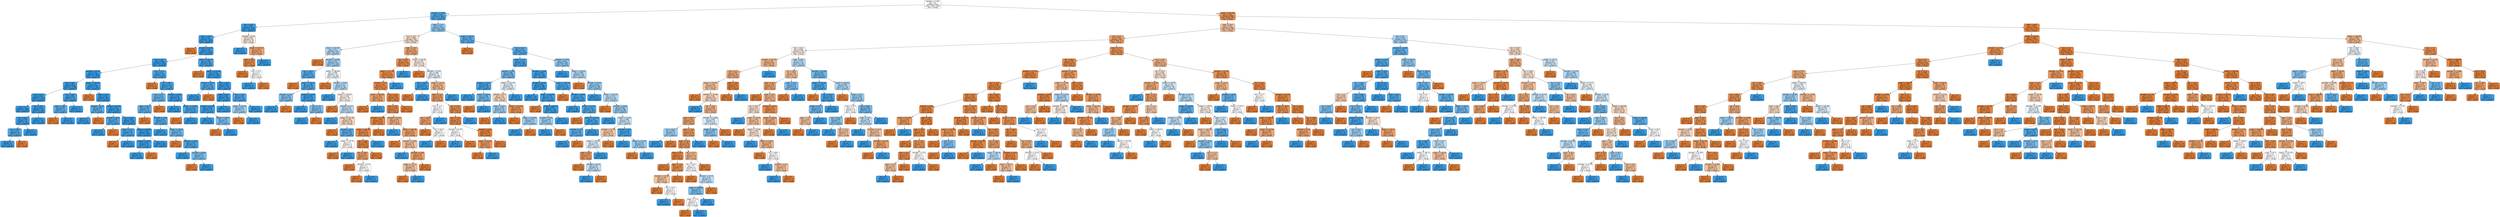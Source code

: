 digraph Tree {
node [shape=box, style="filled, rounded", color="black", fontname="helvetica"] ;
edge [fontname="helvetica"] ;
0 [label="diameter <= 9.935\ngini = 0.5\nsamples = 9000\nvalue = [4504, 4496]\nclass = orange", fillcolor="#ffffff"] ;
1 [label="diameter <= 9.055\ngini = 0.191\nsamples = 4420\nvalue = [474, 3946]\nclass = grapefruit", fillcolor="#51a9e8"] ;
0 -> 1 [labeldistance=2.5, labelangle=45, headlabel="True"] ;
2 [label="blue <= 29.5\ngini = 0.053\nsamples = 3144\nvalue = [86, 3058]\nclass = grapefruit", fillcolor="#3fa0e6"] ;
1 -> 2 ;
3 [label="green <= 51.5\ngini = 0.047\nsamples = 3124\nvalue = [75, 3049]\nclass = grapefruit", fillcolor="#3e9fe6"] ;
2 -> 3 ;
4 [label="gini = 0.0\nsamples = 5\nvalue = [5, 0]\nclass = orange", fillcolor="#e58139"] ;
3 -> 4 ;
5 [label="diameter <= 8.655\ngini = 0.044\nsamples = 3119\nvalue = [70, 3049]\nclass = grapefruit", fillcolor="#3e9fe6"] ;
3 -> 5 ;
6 [label="blue <= 20.5\ngini = 0.019\nsamples = 2504\nvalue = [24, 2480]\nclass = grapefruit", fillcolor="#3b9ee5"] ;
5 -> 6 ;
7 [label="diameter <= 8.175\ngini = 0.012\nsamples = 2394\nvalue = [15, 2379]\nclass = grapefruit", fillcolor="#3a9ee5"] ;
6 -> 7 ;
8 [label="blue <= 19.5\ngini = 0.002\nsamples = 1750\nvalue = [2, 1748]\nclass = grapefruit", fillcolor="#399de5"] ;
7 -> 8 ;
9 [label="blue <= 14.5\ngini = 0.001\nsamples = 1726\nvalue = [1, 1725]\nclass = grapefruit", fillcolor="#399de5"] ;
8 -> 9 ;
10 [label="gini = 0.0\nsamples = 1556\nvalue = [0, 1556]\nclass = grapefruit", fillcolor="#399de5"] ;
9 -> 10 ;
11 [label="blue <= 15.5\ngini = 0.012\nsamples = 170\nvalue = [1, 169]\nclass = grapefruit", fillcolor="#3a9ee5"] ;
9 -> 11 ;
12 [label="red <= 150.5\ngini = 0.048\nsamples = 41\nvalue = [1, 40]\nclass = grapefruit", fillcolor="#3e9fe6"] ;
11 -> 12 ;
13 [label="red <= 149.0\ngini = 0.18\nsamples = 10\nvalue = [1, 9]\nclass = grapefruit", fillcolor="#4fa8e8"] ;
12 -> 13 ;
14 [label="gini = 0.0\nsamples = 9\nvalue = [0, 9]\nclass = grapefruit", fillcolor="#399de5"] ;
13 -> 14 ;
15 [label="gini = 0.0\nsamples = 1\nvalue = [1, 0]\nclass = orange", fillcolor="#e58139"] ;
13 -> 15 ;
16 [label="gini = 0.0\nsamples = 31\nvalue = [0, 31]\nclass = grapefruit", fillcolor="#399de5"] ;
12 -> 16 ;
17 [label="gini = 0.0\nsamples = 129\nvalue = [0, 129]\nclass = grapefruit", fillcolor="#399de5"] ;
11 -> 17 ;
18 [label="red <= 149.5\ngini = 0.08\nsamples = 24\nvalue = [1, 23]\nclass = grapefruit", fillcolor="#42a1e6"] ;
8 -> 18 ;
19 [label="green <= 78.0\ngini = 0.245\nsamples = 7\nvalue = [1, 6]\nclass = grapefruit", fillcolor="#5aade9"] ;
18 -> 19 ;
20 [label="gini = 0.0\nsamples = 1\nvalue = [1, 0]\nclass = orange", fillcolor="#e58139"] ;
19 -> 20 ;
21 [label="gini = 0.0\nsamples = 6\nvalue = [0, 6]\nclass = grapefruit", fillcolor="#399de5"] ;
19 -> 21 ;
22 [label="gini = 0.0\nsamples = 17\nvalue = [0, 17]\nclass = grapefruit", fillcolor="#399de5"] ;
18 -> 22 ;
23 [label="weight <= 148.265\ngini = 0.04\nsamples = 644\nvalue = [13, 631]\nclass = grapefruit", fillcolor="#3d9fe6"] ;
7 -> 23 ;
24 [label="gini = 0.0\nsamples = 9\nvalue = [9, 0]\nclass = orange", fillcolor="#e58139"] ;
23 -> 24 ;
25 [label="green <= 58.5\ngini = 0.013\nsamples = 635\nvalue = [4, 631]\nclass = grapefruit", fillcolor="#3a9ee5"] ;
23 -> 25 ;
26 [label="diameter <= 8.55\ngini = 0.245\nsamples = 7\nvalue = [1, 6]\nclass = grapefruit", fillcolor="#5aade9"] ;
25 -> 26 ;
27 [label="gini = 0.0\nsamples = 6\nvalue = [0, 6]\nclass = grapefruit", fillcolor="#399de5"] ;
26 -> 27 ;
28 [label="gini = 0.0\nsamples = 1\nvalue = [1, 0]\nclass = orange", fillcolor="#e58139"] ;
26 -> 28 ;
29 [label="weight <= 148.355\ngini = 0.01\nsamples = 628\nvalue = [3, 625]\nclass = grapefruit", fillcolor="#3a9de5"] ;
25 -> 29 ;
30 [label="diameter <= 8.36\ngini = 0.198\nsamples = 9\nvalue = [1, 8]\nclass = grapefruit", fillcolor="#52a9e8"] ;
29 -> 30 ;
31 [label="gini = 0.0\nsamples = 8\nvalue = [0, 8]\nclass = grapefruit", fillcolor="#399de5"] ;
30 -> 31 ;
32 [label="gini = 0.0\nsamples = 1\nvalue = [1, 0]\nclass = orange", fillcolor="#e58139"] ;
30 -> 32 ;
33 [label="red <= 137.5\ngini = 0.006\nsamples = 619\nvalue = [2, 617]\nclass = grapefruit", fillcolor="#3a9de5"] ;
29 -> 33 ;
34 [label="green <= 71.5\ngini = 0.153\nsamples = 12\nvalue = [1, 11]\nclass = grapefruit", fillcolor="#4ba6e7"] ;
33 -> 34 ;
35 [label="gini = 0.0\nsamples = 1\nvalue = [1, 0]\nclass = orange", fillcolor="#e58139"] ;
34 -> 35 ;
36 [label="gini = 0.0\nsamples = 11\nvalue = [0, 11]\nclass = grapefruit", fillcolor="#399de5"] ;
34 -> 36 ;
37 [label="weight <= 148.965\ngini = 0.003\nsamples = 607\nvalue = [1, 606]\nclass = grapefruit", fillcolor="#399de5"] ;
33 -> 37 ;
38 [label="diameter <= 8.385\ngini = 0.038\nsamples = 52\nvalue = [1, 51]\nclass = grapefruit", fillcolor="#3d9fe6"] ;
37 -> 38 ;
39 [label="gini = 0.0\nsamples = 51\nvalue = [0, 51]\nclass = grapefruit", fillcolor="#399de5"] ;
38 -> 39 ;
40 [label="gini = 0.0\nsamples = 1\nvalue = [1, 0]\nclass = orange", fillcolor="#e58139"] ;
38 -> 40 ;
41 [label="gini = 0.0\nsamples = 555\nvalue = [0, 555]\nclass = grapefruit", fillcolor="#399de5"] ;
37 -> 41 ;
42 [label="red <= 137.5\ngini = 0.15\nsamples = 110\nvalue = [9, 101]\nclass = grapefruit", fillcolor="#4ba6e7"] ;
6 -> 42 ;
43 [label="gini = 0.0\nsamples = 2\nvalue = [2, 0]\nclass = orange", fillcolor="#e58139"] ;
42 -> 43 ;
44 [label="red <= 150.5\ngini = 0.121\nsamples = 108\nvalue = [7, 101]\nclass = grapefruit", fillcolor="#47a4e7"] ;
42 -> 44 ;
45 [label="blue <= 27.5\ngini = 0.311\nsamples = 26\nvalue = [5, 21]\nclass = grapefruit", fillcolor="#68b4eb"] ;
44 -> 45 ;
46 [label="green <= 56.5\ngini = 0.269\nsamples = 25\nvalue = [4, 21]\nclass = grapefruit", fillcolor="#5fb0ea"] ;
45 -> 46 ;
47 [label="gini = 0.0\nsamples = 1\nvalue = [1, 0]\nclass = orange", fillcolor="#e58139"] ;
46 -> 47 ;
48 [label="diameter <= 7.58\ngini = 0.219\nsamples = 24\nvalue = [3, 21]\nclass = grapefruit", fillcolor="#55abe9"] ;
46 -> 48 ;
49 [label="gini = 0.0\nsamples = 10\nvalue = [0, 10]\nclass = grapefruit", fillcolor="#399de5"] ;
48 -> 49 ;
50 [label="weight <= 139.42\ngini = 0.337\nsamples = 14\nvalue = [3, 11]\nclass = grapefruit", fillcolor="#6fb8ec"] ;
48 -> 50 ;
51 [label="gini = 0.0\nsamples = 2\nvalue = [2, 0]\nclass = orange", fillcolor="#e58139"] ;
50 -> 51 ;
52 [label="diameter <= 8.445\ngini = 0.153\nsamples = 12\nvalue = [1, 11]\nclass = grapefruit", fillcolor="#4ba6e7"] ;
50 -> 52 ;
53 [label="gini = 0.0\nsamples = 8\nvalue = [0, 8]\nclass = grapefruit", fillcolor="#399de5"] ;
52 -> 53 ;
54 [label="diameter <= 8.485\ngini = 0.375\nsamples = 4\nvalue = [1, 3]\nclass = grapefruit", fillcolor="#7bbeee"] ;
52 -> 54 ;
55 [label="gini = 0.0\nsamples = 1\nvalue = [1, 0]\nclass = orange", fillcolor="#e58139"] ;
54 -> 55 ;
56 [label="gini = 0.0\nsamples = 3\nvalue = [0, 3]\nclass = grapefruit", fillcolor="#399de5"] ;
54 -> 56 ;
57 [label="gini = 0.0\nsamples = 1\nvalue = [1, 0]\nclass = orange", fillcolor="#e58139"] ;
45 -> 57 ;
58 [label="diameter <= 8.205\ngini = 0.048\nsamples = 82\nvalue = [2, 80]\nclass = grapefruit", fillcolor="#3e9fe6"] ;
44 -> 58 ;
59 [label="gini = 0.0\nsamples = 56\nvalue = [0, 56]\nclass = grapefruit", fillcolor="#399de5"] ;
58 -> 59 ;
60 [label="weight <= 147.885\ngini = 0.142\nsamples = 26\nvalue = [2, 24]\nclass = grapefruit", fillcolor="#49a5e7"] ;
58 -> 60 ;
61 [label="gini = 0.0\nsamples = 2\nvalue = [2, 0]\nclass = orange", fillcolor="#e58139"] ;
60 -> 61 ;
62 [label="gini = 0.0\nsamples = 24\nvalue = [0, 24]\nclass = grapefruit", fillcolor="#399de5"] ;
60 -> 62 ;
63 [label="weight <= 155.175\ngini = 0.138\nsamples = 615\nvalue = [46, 569]\nclass = grapefruit", fillcolor="#49a5e7"] ;
5 -> 63 ;
64 [label="gini = 0.0\nsamples = 32\nvalue = [32, 0]\nclass = orange", fillcolor="#e58139"] ;
63 -> 64 ;
65 [label="weight <= 156.295\ngini = 0.047\nsamples = 583\nvalue = [14, 569]\nclass = grapefruit", fillcolor="#3e9fe6"] ;
63 -> 65 ;
66 [label="diameter <= 8.825\ngini = 0.193\nsamples = 111\nvalue = [12, 99]\nclass = grapefruit", fillcolor="#51a9e8"] ;
65 -> 66 ;
67 [label="gini = 0.0\nsamples = 99\nvalue = [0, 99]\nclass = grapefruit", fillcolor="#399de5"] ;
66 -> 67 ;
68 [label="gini = 0.0\nsamples = 12\nvalue = [12, 0]\nclass = orange", fillcolor="#e58139"] ;
66 -> 68 ;
69 [label="blue <= 23.5\ngini = 0.008\nsamples = 472\nvalue = [2, 470]\nclass = grapefruit", fillcolor="#3a9de5"] ;
65 -> 69 ;
70 [label="green <= 68.5\ngini = 0.004\nsamples = 461\nvalue = [1, 460]\nclass = grapefruit", fillcolor="#399de5"] ;
69 -> 70 ;
71 [label="diameter <= 9.025\ngini = 0.046\nsamples = 42\nvalue = [1, 41]\nclass = grapefruit", fillcolor="#3e9fe6"] ;
70 -> 71 ;
72 [label="gini = 0.0\nsamples = 38\nvalue = [0, 38]\nclass = grapefruit", fillcolor="#399de5"] ;
71 -> 72 ;
73 [label="weight <= 159.07\ngini = 0.375\nsamples = 4\nvalue = [1, 3]\nclass = grapefruit", fillcolor="#7bbeee"] ;
71 -> 73 ;
74 [label="gini = 0.0\nsamples = 1\nvalue = [1, 0]\nclass = orange", fillcolor="#e58139"] ;
73 -> 74 ;
75 [label="gini = 0.0\nsamples = 3\nvalue = [0, 3]\nclass = grapefruit", fillcolor="#399de5"] ;
73 -> 75 ;
76 [label="gini = 0.0\nsamples = 419\nvalue = [0, 419]\nclass = grapefruit", fillcolor="#399de5"] ;
70 -> 76 ;
77 [label="blue <= 24.5\ngini = 0.165\nsamples = 11\nvalue = [1, 10]\nclass = grapefruit", fillcolor="#4da7e8"] ;
69 -> 77 ;
78 [label="weight <= 157.33\ngini = 0.444\nsamples = 3\nvalue = [1, 2]\nclass = grapefruit", fillcolor="#9ccef2"] ;
77 -> 78 ;
79 [label="gini = 0.0\nsamples = 1\nvalue = [1, 0]\nclass = orange", fillcolor="#e58139"] ;
78 -> 79 ;
80 [label="gini = 0.0\nsamples = 2\nvalue = [0, 2]\nclass = grapefruit", fillcolor="#399de5"] ;
78 -> 80 ;
81 [label="gini = 0.0\nsamples = 8\nvalue = [0, 8]\nclass = grapefruit", fillcolor="#399de5"] ;
77 -> 81 ;
82 [label="diameter <= 8.16\ngini = 0.495\nsamples = 20\nvalue = [11, 9]\nclass = orange", fillcolor="#fae8db"] ;
2 -> 82 ;
83 [label="gini = 0.0\nsamples = 6\nvalue = [0, 6]\nclass = grapefruit", fillcolor="#399de5"] ;
82 -> 83 ;
84 [label="weight <= 157.525\ngini = 0.337\nsamples = 14\nvalue = [11, 3]\nclass = orange", fillcolor="#eca36f"] ;
82 -> 84 ;
85 [label="green <= 83.5\ngini = 0.153\nsamples = 12\nvalue = [11, 1]\nclass = orange", fillcolor="#e78c4b"] ;
84 -> 85 ;
86 [label="gini = 0.0\nsamples = 10\nvalue = [10, 0]\nclass = orange", fillcolor="#e58139"] ;
85 -> 86 ;
87 [label="blue <= 37.0\ngini = 0.5\nsamples = 2\nvalue = [1, 1]\nclass = orange", fillcolor="#ffffff"] ;
85 -> 87 ;
88 [label="gini = 0.0\nsamples = 1\nvalue = [0, 1]\nclass = grapefruit", fillcolor="#399de5"] ;
87 -> 88 ;
89 [label="gini = 0.0\nsamples = 1\nvalue = [1, 0]\nclass = orange", fillcolor="#e58139"] ;
87 -> 89 ;
90 [label="gini = 0.0\nsamples = 2\nvalue = [0, 2]\nclass = grapefruit", fillcolor="#399de5"] ;
84 -> 90 ;
91 [label="green <= 74.5\ngini = 0.423\nsamples = 1276\nvalue = [388, 888]\nclass = grapefruit", fillcolor="#90c8f0"] ;
1 -> 91 ;
92 [label="blue <= 10.5\ngini = 0.489\nsamples = 459\nvalue = [264, 195]\nclass = orange", fillcolor="#f8decb"] ;
91 -> 92 ;
93 [label="weight <= 161.525\ngini = 0.47\nsamples = 228\nvalue = [86, 142]\nclass = grapefruit", fillcolor="#b1d8f5"] ;
92 -> 93 ;
94 [label="gini = 0.0\nsamples = 14\nvalue = [14, 0]\nclass = orange", fillcolor="#e58139"] ;
93 -> 94 ;
95 [label="diameter <= 9.485\ngini = 0.447\nsamples = 214\nvalue = [72, 142]\nclass = grapefruit", fillcolor="#9dcff2"] ;
93 -> 95 ;
96 [label="red <= 139.5\ngini = 0.221\nsamples = 87\nvalue = [11, 76]\nclass = grapefruit", fillcolor="#56abe9"] ;
95 -> 96 ;
97 [label="gini = 0.0\nsamples = 2\nvalue = [2, 0]\nclass = orange", fillcolor="#e58139"] ;
96 -> 97 ;
98 [label="weight <= 163.39\ngini = 0.189\nsamples = 85\nvalue = [9, 76]\nclass = grapefruit", fillcolor="#50a9e8"] ;
96 -> 98 ;
99 [label="diameter <= 9.22\ngini = 0.393\nsamples = 26\nvalue = [7, 19]\nclass = grapefruit", fillcolor="#82c1ef"] ;
98 -> 99 ;
100 [label="gini = 0.0\nsamples = 19\nvalue = [0, 19]\nclass = grapefruit", fillcolor="#399de5"] ;
99 -> 100 ;
101 [label="gini = 0.0\nsamples = 7\nvalue = [7, 0]\nclass = orange", fillcolor="#e58139"] ;
99 -> 101 ;
102 [label="diameter <= 9.455\ngini = 0.065\nsamples = 59\nvalue = [2, 57]\nclass = grapefruit", fillcolor="#40a0e6"] ;
98 -> 102 ;
103 [label="gini = 0.0\nsamples = 51\nvalue = [0, 51]\nclass = grapefruit", fillcolor="#399de5"] ;
102 -> 103 ;
104 [label="blue <= 7.0\ngini = 0.375\nsamples = 8\nvalue = [2, 6]\nclass = grapefruit", fillcolor="#7bbeee"] ;
102 -> 104 ;
105 [label="gini = 0.0\nsamples = 6\nvalue = [0, 6]\nclass = grapefruit", fillcolor="#399de5"] ;
104 -> 105 ;
106 [label="gini = 0.0\nsamples = 2\nvalue = [2, 0]\nclass = orange", fillcolor="#e58139"] ;
104 -> 106 ;
107 [label="weight <= 168.325\ngini = 0.499\nsamples = 127\nvalue = [61, 66]\nclass = grapefruit", fillcolor="#f0f8fd"] ;
95 -> 107 ;
108 [label="gini = 0.0\nsamples = 20\nvalue = [20, 0]\nclass = orange", fillcolor="#e58139"] ;
107 -> 108 ;
109 [label="diameter <= 9.635\ngini = 0.473\nsamples = 107\nvalue = [41, 66]\nclass = grapefruit", fillcolor="#b4daf5"] ;
107 -> 109 ;
110 [label="gini = 0.0\nsamples = 29\nvalue = [0, 29]\nclass = grapefruit", fillcolor="#399de5"] ;
109 -> 110 ;
111 [label="weight <= 170.545\ngini = 0.499\nsamples = 78\nvalue = [41, 37]\nclass = orange", fillcolor="#fcf3ec"] ;
109 -> 111 ;
112 [label="gini = 0.0\nsamples = 17\nvalue = [17, 0]\nclass = orange", fillcolor="#e58139"] ;
111 -> 112 ;
113 [label="diameter <= 9.77\ngini = 0.477\nsamples = 61\nvalue = [24, 37]\nclass = grapefruit", fillcolor="#b9ddf6"] ;
111 -> 113 ;
114 [label="gini = 0.0\nsamples = 21\nvalue = [0, 21]\nclass = grapefruit", fillcolor="#399de5"] ;
113 -> 114 ;
115 [label="weight <= 172.795\ngini = 0.48\nsamples = 40\nvalue = [24, 16]\nclass = orange", fillcolor="#f6d5bd"] ;
113 -> 115 ;
116 [label="gini = 0.0\nsamples = 21\nvalue = [21, 0]\nclass = orange", fillcolor="#e58139"] ;
115 -> 116 ;
117 [label="diameter <= 9.91\ngini = 0.266\nsamples = 19\nvalue = [3, 16]\nclass = grapefruit", fillcolor="#5eafea"] ;
115 -> 117 ;
118 [label="gini = 0.0\nsamples = 13\nvalue = [0, 13]\nclass = grapefruit", fillcolor="#399de5"] ;
117 -> 118 ;
119 [label="weight <= 174.26\ngini = 0.5\nsamples = 6\nvalue = [3, 3]\nclass = orange", fillcolor="#ffffff"] ;
117 -> 119 ;
120 [label="gini = 0.0\nsamples = 3\nvalue = [3, 0]\nclass = orange", fillcolor="#e58139"] ;
119 -> 120 ;
121 [label="gini = 0.0\nsamples = 3\nvalue = [0, 3]\nclass = grapefruit", fillcolor="#399de5"] ;
119 -> 121 ;
122 [label="green <= 70.5\ngini = 0.354\nsamples = 231\nvalue = [178, 53]\nclass = orange", fillcolor="#eda774"] ;
92 -> 122 ;
123 [label="red <= 175.0\ngini = 0.181\nsamples = 149\nvalue = [134, 15]\nclass = orange", fillcolor="#e88f4f"] ;
122 -> 123 ;
124 [label="weight <= 173.735\ngini = 0.171\nsamples = 148\nvalue = [134, 14]\nclass = orange", fillcolor="#e88e4e"] ;
123 -> 124 ;
125 [label="diameter <= 9.31\ngini = 0.161\nsamples = 147\nvalue = [134, 13]\nclass = orange", fillcolor="#e88d4c"] ;
124 -> 125 ;
126 [label="weight <= 162.685\ngini = 0.342\nsamples = 32\nvalue = [25, 7]\nclass = orange", fillcolor="#eca470"] ;
125 -> 126 ;
127 [label="gini = 0.0\nsamples = 25\nvalue = [25, 0]\nclass = orange", fillcolor="#e58139"] ;
126 -> 127 ;
128 [label="gini = 0.0\nsamples = 7\nvalue = [0, 7]\nclass = grapefruit", fillcolor="#399de5"] ;
126 -> 128 ;
129 [label="blue <= 21.5\ngini = 0.099\nsamples = 115\nvalue = [109, 6]\nclass = orange", fillcolor="#e68844"] ;
125 -> 129 ;
130 [label="blue <= 19.5\ngini = 0.153\nsamples = 72\nvalue = [66, 6]\nclass = orange", fillcolor="#e78c4b"] ;
129 -> 130 ;
131 [label="diameter <= 9.705\ngini = 0.094\nsamples = 61\nvalue = [58, 3]\nclass = orange", fillcolor="#e68843"] ;
130 -> 131 ;
132 [label="weight <= 169.785\ngini = 0.157\nsamples = 35\nvalue = [32, 3]\nclass = orange", fillcolor="#e78d4c"] ;
131 -> 132 ;
133 [label="red <= 138.5\ngini = 0.059\nsamples = 33\nvalue = [32, 1]\nclass = orange", fillcolor="#e6853f"] ;
132 -> 133 ;
134 [label="red <= 136.5\ngini = 0.32\nsamples = 5\nvalue = [4, 1]\nclass = orange", fillcolor="#eca06a"] ;
133 -> 134 ;
135 [label="gini = 0.0\nsamples = 3\nvalue = [3, 0]\nclass = orange", fillcolor="#e58139"] ;
134 -> 135 ;
136 [label="diameter <= 9.43\ngini = 0.5\nsamples = 2\nvalue = [1, 1]\nclass = orange", fillcolor="#ffffff"] ;
134 -> 136 ;
137 [label="gini = 0.0\nsamples = 1\nvalue = [1, 0]\nclass = orange", fillcolor="#e58139"] ;
136 -> 137 ;
138 [label="gini = 0.0\nsamples = 1\nvalue = [0, 1]\nclass = grapefruit", fillcolor="#399de5"] ;
136 -> 138 ;
139 [label="gini = 0.0\nsamples = 28\nvalue = [28, 0]\nclass = orange", fillcolor="#e58139"] ;
133 -> 139 ;
140 [label="gini = 0.0\nsamples = 2\nvalue = [0, 2]\nclass = grapefruit", fillcolor="#399de5"] ;
132 -> 140 ;
141 [label="gini = 0.0\nsamples = 26\nvalue = [26, 0]\nclass = orange", fillcolor="#e58139"] ;
131 -> 141 ;
142 [label="diameter <= 9.415\ngini = 0.397\nsamples = 11\nvalue = [8, 3]\nclass = orange", fillcolor="#efb083"] ;
130 -> 142 ;
143 [label="gini = 0.0\nsamples = 1\nvalue = [0, 1]\nclass = grapefruit", fillcolor="#399de5"] ;
142 -> 143 ;
144 [label="weight <= 168.465\ngini = 0.32\nsamples = 10\nvalue = [8, 2]\nclass = orange", fillcolor="#eca06a"] ;
142 -> 144 ;
145 [label="gini = 0.0\nsamples = 4\nvalue = [4, 0]\nclass = orange", fillcolor="#e58139"] ;
144 -> 145 ;
146 [label="diameter <= 9.605\ngini = 0.444\nsamples = 6\nvalue = [4, 2]\nclass = orange", fillcolor="#f2c09c"] ;
144 -> 146 ;
147 [label="gini = 0.0\nsamples = 1\nvalue = [0, 1]\nclass = grapefruit", fillcolor="#399de5"] ;
146 -> 147 ;
148 [label="diameter <= 9.83\ngini = 0.32\nsamples = 5\nvalue = [4, 1]\nclass = orange", fillcolor="#eca06a"] ;
146 -> 148 ;
149 [label="weight <= 171.27\ngini = 0.444\nsamples = 3\nvalue = [2, 1]\nclass = orange", fillcolor="#f2c09c"] ;
148 -> 149 ;
150 [label="gini = 0.0\nsamples = 2\nvalue = [2, 0]\nclass = orange", fillcolor="#e58139"] ;
149 -> 150 ;
151 [label="gini = 0.0\nsamples = 1\nvalue = [0, 1]\nclass = grapefruit", fillcolor="#399de5"] ;
149 -> 151 ;
152 [label="gini = 0.0\nsamples = 2\nvalue = [2, 0]\nclass = orange", fillcolor="#e58139"] ;
148 -> 152 ;
153 [label="gini = 0.0\nsamples = 43\nvalue = [43, 0]\nclass = orange", fillcolor="#e58139"] ;
129 -> 153 ;
154 [label="gini = 0.0\nsamples = 1\nvalue = [0, 1]\nclass = grapefruit", fillcolor="#399de5"] ;
124 -> 154 ;
155 [label="gini = 0.0\nsamples = 1\nvalue = [0, 1]\nclass = grapefruit", fillcolor="#399de5"] ;
123 -> 155 ;
156 [label="weight <= 161.58\ngini = 0.497\nsamples = 82\nvalue = [44, 38]\nclass = orange", fillcolor="#fbeee4"] ;
122 -> 156 ;
157 [label="gini = 0.0\nsamples = 11\nvalue = [11, 0]\nclass = orange", fillcolor="#e58139"] ;
156 -> 157 ;
158 [label="diameter <= 9.375\ngini = 0.498\nsamples = 71\nvalue = [33, 38]\nclass = grapefruit", fillcolor="#e5f2fc"] ;
156 -> 158 ;
159 [label="red <= 136.5\ngini = 0.077\nsamples = 25\nvalue = [1, 24]\nclass = grapefruit", fillcolor="#41a1e6"] ;
158 -> 159 ;
160 [label="gini = 0.0\nsamples = 1\nvalue = [1, 0]\nclass = orange", fillcolor="#e58139"] ;
159 -> 160 ;
161 [label="gini = 0.0\nsamples = 24\nvalue = [0, 24]\nclass = grapefruit", fillcolor="#399de5"] ;
159 -> 161 ;
162 [label="weight <= 172.91\ngini = 0.423\nsamples = 46\nvalue = [32, 14]\nclass = orange", fillcolor="#f0b890"] ;
158 -> 162 ;
163 [label="green <= 71.5\ngini = 0.295\nsamples = 39\nvalue = [32, 7]\nclass = orange", fillcolor="#eb9d64"] ;
162 -> 163 ;
164 [label="blue <= 17.5\ngini = 0.5\nsamples = 8\nvalue = [4, 4]\nclass = orange", fillcolor="#ffffff"] ;
163 -> 164 ;
165 [label="red <= 156.5\ngini = 0.32\nsamples = 5\nvalue = [4, 1]\nclass = orange", fillcolor="#eca06a"] ;
164 -> 165 ;
166 [label="gini = 0.0\nsamples = 3\nvalue = [3, 0]\nclass = orange", fillcolor="#e58139"] ;
165 -> 166 ;
167 [label="red <= 162.0\ngini = 0.5\nsamples = 2\nvalue = [1, 1]\nclass = orange", fillcolor="#ffffff"] ;
165 -> 167 ;
168 [label="gini = 0.0\nsamples = 1\nvalue = [0, 1]\nclass = grapefruit", fillcolor="#399de5"] ;
167 -> 168 ;
169 [label="gini = 0.0\nsamples = 1\nvalue = [1, 0]\nclass = orange", fillcolor="#e58139"] ;
167 -> 169 ;
170 [label="gini = 0.0\nsamples = 3\nvalue = [0, 3]\nclass = grapefruit", fillcolor="#399de5"] ;
164 -> 170 ;
171 [label="red <= 170.0\ngini = 0.175\nsamples = 31\nvalue = [28, 3]\nclass = orange", fillcolor="#e88e4e"] ;
163 -> 171 ;
172 [label="blue <= 11.5\ngini = 0.124\nsamples = 30\nvalue = [28, 2]\nclass = orange", fillcolor="#e78a47"] ;
171 -> 172 ;
173 [label="diameter <= 9.755\ngini = 0.5\nsamples = 2\nvalue = [1, 1]\nclass = orange", fillcolor="#ffffff"] ;
172 -> 173 ;
174 [label="gini = 0.0\nsamples = 1\nvalue = [0, 1]\nclass = grapefruit", fillcolor="#399de5"] ;
173 -> 174 ;
175 [label="gini = 0.0\nsamples = 1\nvalue = [1, 0]\nclass = orange", fillcolor="#e58139"] ;
173 -> 175 ;
176 [label="diameter <= 9.54\ngini = 0.069\nsamples = 28\nvalue = [27, 1]\nclass = orange", fillcolor="#e68640"] ;
172 -> 176 ;
177 [label="weight <= 167.68\ngini = 0.278\nsamples = 6\nvalue = [5, 1]\nclass = orange", fillcolor="#ea9a61"] ;
176 -> 177 ;
178 [label="gini = 0.0\nsamples = 5\nvalue = [5, 0]\nclass = orange", fillcolor="#e58139"] ;
177 -> 178 ;
179 [label="gini = 0.0\nsamples = 1\nvalue = [0, 1]\nclass = grapefruit", fillcolor="#399de5"] ;
177 -> 179 ;
180 [label="gini = 0.0\nsamples = 22\nvalue = [22, 0]\nclass = orange", fillcolor="#e58139"] ;
176 -> 180 ;
181 [label="gini = 0.0\nsamples = 1\nvalue = [0, 1]\nclass = grapefruit", fillcolor="#399de5"] ;
171 -> 181 ;
182 [label="gini = 0.0\nsamples = 7\nvalue = [0, 7]\nclass = grapefruit", fillcolor="#399de5"] ;
162 -> 182 ;
183 [label="weight <= 161.51\ngini = 0.257\nsamples = 817\nvalue = [124, 693]\nclass = grapefruit", fillcolor="#5cafea"] ;
91 -> 183 ;
184 [label="gini = 0.0\nsamples = 20\nvalue = [20, 0]\nclass = orange", fillcolor="#e58139"] ;
183 -> 184 ;
185 [label="blue <= 12.5\ngini = 0.227\nsamples = 797\nvalue = [104, 693]\nclass = grapefruit", fillcolor="#57ace9"] ;
183 -> 185 ;
186 [label="green <= 77.5\ngini = 0.143\nsamples = 608\nvalue = [47, 561]\nclass = grapefruit", fillcolor="#4aa5e7"] ;
185 -> 186 ;
187 [label="diameter <= 9.54\ngini = 0.348\nsamples = 98\nvalue = [22, 76]\nclass = grapefruit", fillcolor="#72b9ed"] ;
186 -> 187 ;
188 [label="diameter <= 9.375\ngini = 0.126\nsamples = 59\nvalue = [4, 55]\nclass = grapefruit", fillcolor="#47a4e7"] ;
187 -> 188 ;
189 [label="gini = 0.0\nsamples = 41\nvalue = [0, 41]\nclass = grapefruit", fillcolor="#399de5"] ;
188 -> 189 ;
190 [label="weight <= 166.13\ngini = 0.346\nsamples = 18\nvalue = [4, 14]\nclass = grapefruit", fillcolor="#72b9ec"] ;
188 -> 190 ;
191 [label="gini = 0.0\nsamples = 4\nvalue = [4, 0]\nclass = orange", fillcolor="#e58139"] ;
190 -> 191 ;
192 [label="gini = 0.0\nsamples = 14\nvalue = [0, 14]\nclass = grapefruit", fillcolor="#399de5"] ;
190 -> 192 ;
193 [label="weight <= 173.175\ngini = 0.497\nsamples = 39\nvalue = [18, 21]\nclass = grapefruit", fillcolor="#e3f1fb"] ;
187 -> 193 ;
194 [label="diameter <= 9.71\ngini = 0.48\nsamples = 30\nvalue = [18, 12]\nclass = orange", fillcolor="#f6d5bd"] ;
193 -> 194 ;
195 [label="weight <= 169.7\ngini = 0.444\nsamples = 15\nvalue = [5, 10]\nclass = grapefruit", fillcolor="#9ccef2"] ;
194 -> 195 ;
196 [label="gini = 0.0\nsamples = 5\nvalue = [5, 0]\nclass = orange", fillcolor="#e58139"] ;
195 -> 196 ;
197 [label="gini = 0.0\nsamples = 10\nvalue = [0, 10]\nclass = grapefruit", fillcolor="#399de5"] ;
195 -> 197 ;
198 [label="weight <= 172.735\ngini = 0.231\nsamples = 15\nvalue = [13, 2]\nclass = orange", fillcolor="#e99457"] ;
194 -> 198 ;
199 [label="gini = 0.0\nsamples = 12\nvalue = [12, 0]\nclass = orange", fillcolor="#e58139"] ;
198 -> 199 ;
200 [label="weight <= 173.055\ngini = 0.444\nsamples = 3\nvalue = [1, 2]\nclass = grapefruit", fillcolor="#9ccef2"] ;
198 -> 200 ;
201 [label="gini = 0.0\nsamples = 2\nvalue = [0, 2]\nclass = grapefruit", fillcolor="#399de5"] ;
200 -> 201 ;
202 [label="gini = 0.0\nsamples = 1\nvalue = [1, 0]\nclass = orange", fillcolor="#e58139"] ;
200 -> 202 ;
203 [label="gini = 0.0\nsamples = 9\nvalue = [0, 9]\nclass = grapefruit", fillcolor="#399de5"] ;
193 -> 203 ;
204 [label="diameter <= 9.545\ngini = 0.093\nsamples = 510\nvalue = [25, 485]\nclass = grapefruit", fillcolor="#43a2e6"] ;
186 -> 204 ;
205 [label="diameter <= 9.315\ngini = 0.033\nsamples = 299\nvalue = [5, 294]\nclass = grapefruit", fillcolor="#3c9fe5"] ;
204 -> 205 ;
206 [label="gini = 0.0\nsamples = 178\nvalue = [0, 178]\nclass = grapefruit", fillcolor="#399de5"] ;
205 -> 206 ;
207 [label="weight <= 164.935\ngini = 0.079\nsamples = 121\nvalue = [5, 116]\nclass = grapefruit", fillcolor="#42a1e6"] ;
205 -> 207 ;
208 [label="gini = 0.0\nsamples = 4\nvalue = [4, 0]\nclass = orange", fillcolor="#e58139"] ;
207 -> 208 ;
209 [label="weight <= 165.715\ngini = 0.017\nsamples = 117\nvalue = [1, 116]\nclass = grapefruit", fillcolor="#3b9ee5"] ;
207 -> 209 ;
210 [label="diameter <= 9.41\ngini = 0.444\nsamples = 3\nvalue = [1, 2]\nclass = grapefruit", fillcolor="#9ccef2"] ;
209 -> 210 ;
211 [label="gini = 0.0\nsamples = 2\nvalue = [0, 2]\nclass = grapefruit", fillcolor="#399de5"] ;
210 -> 211 ;
212 [label="gini = 0.0\nsamples = 1\nvalue = [1, 0]\nclass = orange", fillcolor="#e58139"] ;
210 -> 212 ;
213 [label="gini = 0.0\nsamples = 114\nvalue = [0, 114]\nclass = grapefruit", fillcolor="#399de5"] ;
209 -> 213 ;
214 [label="weight <= 168.715\ngini = 0.172\nsamples = 211\nvalue = [20, 191]\nclass = grapefruit", fillcolor="#4ea7e8"] ;
204 -> 214 ;
215 [label="gini = 0.0\nsamples = 7\nvalue = [7, 0]\nclass = orange", fillcolor="#e58139"] ;
214 -> 215 ;
216 [label="diameter <= 9.685\ngini = 0.119\nsamples = 204\nvalue = [13, 191]\nclass = grapefruit", fillcolor="#46a4e7"] ;
214 -> 216 ;
217 [label="gini = 0.0\nsamples = 89\nvalue = [0, 89]\nclass = grapefruit", fillcolor="#399de5"] ;
216 -> 217 ;
218 [label="weight <= 171.38\ngini = 0.201\nsamples = 115\nvalue = [13, 102]\nclass = grapefruit", fillcolor="#52a9e8"] ;
216 -> 218 ;
219 [label="gini = 0.0\nsamples = 6\nvalue = [6, 0]\nclass = orange", fillcolor="#e58139"] ;
218 -> 219 ;
220 [label="weight <= 173.115\ngini = 0.12\nsamples = 109\nvalue = [7, 102]\nclass = grapefruit", fillcolor="#47a4e7"] ;
218 -> 220 ;
221 [label="diameter <= 9.8\ngini = 0.249\nsamples = 48\nvalue = [7, 41]\nclass = grapefruit", fillcolor="#5baee9"] ;
220 -> 221 ;
222 [label="gini = 0.0\nsamples = 41\nvalue = [0, 41]\nclass = grapefruit", fillcolor="#399de5"] ;
221 -> 222 ;
223 [label="gini = 0.0\nsamples = 7\nvalue = [7, 0]\nclass = orange", fillcolor="#e58139"] ;
221 -> 223 ;
224 [label="gini = 0.0\nsamples = 61\nvalue = [0, 61]\nclass = grapefruit", fillcolor="#399de5"] ;
220 -> 224 ;
225 [label="diameter <= 9.255\ngini = 0.421\nsamples = 189\nvalue = [57, 132]\nclass = grapefruit", fillcolor="#8ec7f0"] ;
185 -> 225 ;
226 [label="gini = 0.0\nsamples = 37\nvalue = [0, 37]\nclass = grapefruit", fillcolor="#399de5"] ;
225 -> 226 ;
227 [label="weight <= 164.675\ngini = 0.469\nsamples = 152\nvalue = [57, 95]\nclass = grapefruit", fillcolor="#b0d8f5"] ;
225 -> 227 ;
228 [label="gini = 0.0\nsamples = 14\nvalue = [14, 0]\nclass = orange", fillcolor="#e58139"] ;
227 -> 228 ;
229 [label="diameter <= 9.435\ngini = 0.429\nsamples = 138\nvalue = [43, 95]\nclass = grapefruit", fillcolor="#93c9f1"] ;
227 -> 229 ;
230 [label="gini = 0.0\nsamples = 27\nvalue = [0, 27]\nclass = grapefruit", fillcolor="#399de5"] ;
229 -> 230 ;
231 [label="weight <= 167.505\ngini = 0.475\nsamples = 111\nvalue = [43, 68]\nclass = grapefruit", fillcolor="#b6dbf5"] ;
229 -> 231 ;
232 [label="gini = 0.0\nsamples = 11\nvalue = [11, 0]\nclass = orange", fillcolor="#e58139"] ;
231 -> 232 ;
233 [label="diameter <= 9.605\ngini = 0.435\nsamples = 100\nvalue = [32, 68]\nclass = grapefruit", fillcolor="#96cbf1"] ;
231 -> 233 ;
234 [label="gini = 0.0\nsamples = 24\nvalue = [0, 24]\nclass = grapefruit", fillcolor="#399de5"] ;
233 -> 234 ;
235 [label="weight <= 172.59\ngini = 0.488\nsamples = 76\nvalue = [32, 44]\nclass = grapefruit", fillcolor="#c9e4f8"] ;
233 -> 235 ;
236 [label="diameter <= 9.735\ngini = 0.462\nsamples = 47\nvalue = [30, 17]\nclass = orange", fillcolor="#f4c8a9"] ;
235 -> 236 ;
237 [label="weight <= 170.64\ngini = 0.495\nsamples = 31\nvalue = [14, 17]\nclass = grapefruit", fillcolor="#dceefa"] ;
236 -> 237 ;
238 [label="green <= 87.0\ngini = 0.291\nsamples = 17\nvalue = [14, 3]\nclass = orange", fillcolor="#eb9c63"] ;
237 -> 238 ;
239 [label="gini = 0.0\nsamples = 12\nvalue = [12, 0]\nclass = orange", fillcolor="#e58139"] ;
238 -> 239 ;
240 [label="diameter <= 9.675\ngini = 0.48\nsamples = 5\nvalue = [2, 3]\nclass = grapefruit", fillcolor="#bddef6"] ;
238 -> 240 ;
241 [label="gini = 0.0\nsamples = 3\nvalue = [0, 3]\nclass = grapefruit", fillcolor="#399de5"] ;
240 -> 241 ;
242 [label="gini = 0.0\nsamples = 2\nvalue = [2, 0]\nclass = orange", fillcolor="#e58139"] ;
240 -> 242 ;
243 [label="gini = 0.0\nsamples = 14\nvalue = [0, 14]\nclass = grapefruit", fillcolor="#399de5"] ;
237 -> 243 ;
244 [label="gini = 0.0\nsamples = 16\nvalue = [16, 0]\nclass = orange", fillcolor="#e58139"] ;
236 -> 244 ;
245 [label="diameter <= 9.92\ngini = 0.128\nsamples = 29\nvalue = [2, 27]\nclass = grapefruit", fillcolor="#48a4e7"] ;
235 -> 245 ;
246 [label="gini = 0.0\nsamples = 23\nvalue = [0, 23]\nclass = grapefruit", fillcolor="#399de5"] ;
245 -> 246 ;
247 [label="weight <= 174.225\ngini = 0.444\nsamples = 6\nvalue = [2, 4]\nclass = grapefruit", fillcolor="#9ccef2"] ;
245 -> 247 ;
248 [label="gini = 0.0\nsamples = 2\nvalue = [2, 0]\nclass = orange", fillcolor="#e58139"] ;
247 -> 248 ;
249 [label="gini = 0.0\nsamples = 4\nvalue = [0, 4]\nclass = grapefruit", fillcolor="#399de5"] ;
247 -> 249 ;
250 [label="weight <= 186.365\ngini = 0.211\nsamples = 4580\nvalue = [4030, 550]\nclass = orange", fillcolor="#e99254"] ;
0 -> 250 [labeldistance=2.5, labelangle=-45, headlabel="False"] ;
251 [label="green <= 79.5\ngini = 0.445\nsamples = 1185\nvalue = [789, 396]\nclass = orange", fillcolor="#f2c09c"] ;
250 -> 251 ;
252 [label="blue <= 5.5\ngini = 0.324\nsamples = 840\nvalue = [669, 171]\nclass = orange", fillcolor="#eca16c"] ;
251 -> 252 ;
253 [label="red <= 151.5\ngini = 0.498\nsamples = 195\nvalue = [104, 91]\nclass = orange", fillcolor="#fcefe6"] ;
252 -> 253 ;
254 [label="diameter <= 10.775\ngini = 0.407\nsamples = 88\nvalue = [63, 25]\nclass = orange", fillcolor="#efb388"] ;
253 -> 254 ;
255 [label="blue <= 2.5\ngini = 0.375\nsamples = 84\nvalue = [63, 21]\nclass = orange", fillcolor="#eeab7b"] ;
254 -> 255 ;
256 [label="weight <= 176.285\ngini = 0.448\nsamples = 59\nvalue = [39, 20]\nclass = orange", fillcolor="#f2c29f"] ;
255 -> 256 ;
257 [label="gini = 0.0\nsamples = 9\nvalue = [9, 0]\nclass = orange", fillcolor="#e58139"] ;
256 -> 257 ;
258 [label="diameter <= 10.165\ngini = 0.48\nsamples = 50\nvalue = [30, 20]\nclass = orange", fillcolor="#f6d5bd"] ;
256 -> 258 ;
259 [label="gini = 0.0\nsamples = 8\nvalue = [0, 8]\nclass = grapefruit", fillcolor="#399de5"] ;
258 -> 259 ;
260 [label="red <= 150.5\ngini = 0.408\nsamples = 42\nvalue = [30, 12]\nclass = orange", fillcolor="#efb388"] ;
258 -> 260 ;
261 [label="green <= 60.0\ngini = 0.334\nsamples = 33\nvalue = [26, 7]\nclass = orange", fillcolor="#eca36e"] ;
260 -> 261 ;
262 [label="red <= 142.0\ngini = 0.444\nsamples = 3\nvalue = [1, 2]\nclass = grapefruit", fillcolor="#9ccef2"] ;
261 -> 262 ;
263 [label="gini = 0.0\nsamples = 2\nvalue = [0, 2]\nclass = grapefruit", fillcolor="#399de5"] ;
262 -> 263 ;
264 [label="gini = 0.0\nsamples = 1\nvalue = [1, 0]\nclass = orange", fillcolor="#e58139"] ;
262 -> 264 ;
265 [label="green <= 78.5\ngini = 0.278\nsamples = 30\nvalue = [25, 5]\nclass = orange", fillcolor="#ea9a61"] ;
261 -> 265 ;
266 [label="green <= 75.0\ngini = 0.238\nsamples = 29\nvalue = [25, 4]\nclass = orange", fillcolor="#e99559"] ;
265 -> 266 ;
267 [label="green <= 69.5\ngini = 0.1\nsamples = 19\nvalue = [18, 1]\nclass = orange", fillcolor="#e68844"] ;
266 -> 267 ;
268 [label="gini = 0.0\nsamples = 11\nvalue = [11, 0]\nclass = orange", fillcolor="#e58139"] ;
267 -> 268 ;
269 [label="green <= 70.5\ngini = 0.219\nsamples = 8\nvalue = [7, 1]\nclass = orange", fillcolor="#e99355"] ;
267 -> 269 ;
270 [label="diameter <= 10.325\ngini = 0.444\nsamples = 3\nvalue = [2, 1]\nclass = orange", fillcolor="#f2c09c"] ;
269 -> 270 ;
271 [label="gini = 0.0\nsamples = 1\nvalue = [1, 0]\nclass = orange", fillcolor="#e58139"] ;
270 -> 271 ;
272 [label="red <= 144.0\ngini = 0.5\nsamples = 2\nvalue = [1, 1]\nclass = orange", fillcolor="#ffffff"] ;
270 -> 272 ;
273 [label="gini = 0.0\nsamples = 1\nvalue = [0, 1]\nclass = grapefruit", fillcolor="#399de5"] ;
272 -> 273 ;
274 [label="gini = 0.0\nsamples = 1\nvalue = [1, 0]\nclass = orange", fillcolor="#e58139"] ;
272 -> 274 ;
275 [label="gini = 0.0\nsamples = 5\nvalue = [5, 0]\nclass = orange", fillcolor="#e58139"] ;
269 -> 275 ;
276 [label="red <= 147.5\ngini = 0.42\nsamples = 10\nvalue = [7, 3]\nclass = orange", fillcolor="#f0b78e"] ;
266 -> 276 ;
277 [label="red <= 144.0\ngini = 0.5\nsamples = 6\nvalue = [3, 3]\nclass = orange", fillcolor="#ffffff"] ;
276 -> 277 ;
278 [label="gini = 0.0\nsamples = 1\nvalue = [1, 0]\nclass = orange", fillcolor="#e58139"] ;
277 -> 278 ;
279 [label="diameter <= 10.75\ngini = 0.48\nsamples = 5\nvalue = [2, 3]\nclass = grapefruit", fillcolor="#bddef6"] ;
277 -> 279 ;
280 [label="weight <= 180.995\ngini = 0.375\nsamples = 4\nvalue = [1, 3]\nclass = grapefruit", fillcolor="#7bbeee"] ;
279 -> 280 ;
281 [label="green <= 77.5\ngini = 0.5\nsamples = 2\nvalue = [1, 1]\nclass = orange", fillcolor="#ffffff"] ;
280 -> 281 ;
282 [label="gini = 0.0\nsamples = 1\nvalue = [1, 0]\nclass = orange", fillcolor="#e58139"] ;
281 -> 282 ;
283 [label="gini = 0.0\nsamples = 1\nvalue = [0, 1]\nclass = grapefruit", fillcolor="#399de5"] ;
281 -> 283 ;
284 [label="gini = 0.0\nsamples = 2\nvalue = [0, 2]\nclass = grapefruit", fillcolor="#399de5"] ;
280 -> 284 ;
285 [label="gini = 0.0\nsamples = 1\nvalue = [1, 0]\nclass = orange", fillcolor="#e58139"] ;
279 -> 285 ;
286 [label="gini = 0.0\nsamples = 4\nvalue = [4, 0]\nclass = orange", fillcolor="#e58139"] ;
276 -> 286 ;
287 [label="gini = 0.0\nsamples = 1\nvalue = [0, 1]\nclass = grapefruit", fillcolor="#399de5"] ;
265 -> 287 ;
288 [label="diameter <= 10.685\ngini = 0.494\nsamples = 9\nvalue = [4, 5]\nclass = grapefruit", fillcolor="#d7ebfa"] ;
260 -> 288 ;
289 [label="weight <= 180.74\ngini = 0.408\nsamples = 7\nvalue = [2, 5]\nclass = grapefruit", fillcolor="#88c4ef"] ;
288 -> 289 ;
290 [label="gini = 0.0\nsamples = 2\nvalue = [2, 0]\nclass = orange", fillcolor="#e58139"] ;
289 -> 290 ;
291 [label="gini = 0.0\nsamples = 5\nvalue = [0, 5]\nclass = grapefruit", fillcolor="#399de5"] ;
289 -> 291 ;
292 [label="gini = 0.0\nsamples = 2\nvalue = [2, 0]\nclass = orange", fillcolor="#e58139"] ;
288 -> 292 ;
293 [label="green <= 78.0\ngini = 0.077\nsamples = 25\nvalue = [24, 1]\nclass = orange", fillcolor="#e68641"] ;
255 -> 293 ;
294 [label="gini = 0.0\nsamples = 24\nvalue = [24, 0]\nclass = orange", fillcolor="#e58139"] ;
293 -> 294 ;
295 [label="gini = 0.0\nsamples = 1\nvalue = [0, 1]\nclass = grapefruit", fillcolor="#399de5"] ;
293 -> 295 ;
296 [label="gini = 0.0\nsamples = 4\nvalue = [0, 4]\nclass = grapefruit", fillcolor="#399de5"] ;
254 -> 296 ;
297 [label="green <= 68.5\ngini = 0.473\nsamples = 107\nvalue = [41, 66]\nclass = grapefruit", fillcolor="#b4daf5"] ;
253 -> 297 ;
298 [label="red <= 166.5\ngini = 0.439\nsamples = 40\nvalue = [27, 13]\nclass = orange", fillcolor="#f2be98"] ;
297 -> 298 ;
299 [label="green <= 61.0\ngini = 0.342\nsamples = 32\nvalue = [25, 7]\nclass = orange", fillcolor="#eca470"] ;
298 -> 299 ;
300 [label="gini = 0.0\nsamples = 8\nvalue = [8, 0]\nclass = orange", fillcolor="#e58139"] ;
299 -> 300 ;
301 [label="green <= 66.5\ngini = 0.413\nsamples = 24\nvalue = [17, 7]\nclass = orange", fillcolor="#f0b58b"] ;
299 -> 301 ;
302 [label="red <= 155.5\ngini = 0.49\nsamples = 14\nvalue = [8, 6]\nclass = orange", fillcolor="#f8e0ce"] ;
301 -> 302 ;
303 [label="gini = 0.0\nsamples = 2\nvalue = [0, 2]\nclass = grapefruit", fillcolor="#399de5"] ;
302 -> 303 ;
304 [label="weight <= 175.94\ngini = 0.444\nsamples = 12\nvalue = [8, 4]\nclass = orange", fillcolor="#f2c09c"] ;
302 -> 304 ;
305 [label="gini = 0.0\nsamples = 3\nvalue = [3, 0]\nclass = orange", fillcolor="#e58139"] ;
304 -> 305 ;
306 [label="weight <= 176.99\ngini = 0.494\nsamples = 9\nvalue = [5, 4]\nclass = orange", fillcolor="#fae6d7"] ;
304 -> 306 ;
307 [label="gini = 0.0\nsamples = 2\nvalue = [0, 2]\nclass = grapefruit", fillcolor="#399de5"] ;
306 -> 307 ;
308 [label="weight <= 179.92\ngini = 0.408\nsamples = 7\nvalue = [5, 2]\nclass = orange", fillcolor="#efb388"] ;
306 -> 308 ;
309 [label="gini = 0.0\nsamples = 3\nvalue = [3, 0]\nclass = orange", fillcolor="#e58139"] ;
308 -> 309 ;
310 [label="red <= 156.5\ngini = 0.5\nsamples = 4\nvalue = [2, 2]\nclass = orange", fillcolor="#ffffff"] ;
308 -> 310 ;
311 [label="gini = 0.0\nsamples = 1\nvalue = [0, 1]\nclass = grapefruit", fillcolor="#399de5"] ;
310 -> 311 ;
312 [label="diameter <= 10.5\ngini = 0.444\nsamples = 3\nvalue = [2, 1]\nclass = orange", fillcolor="#f2c09c"] ;
310 -> 312 ;
313 [label="gini = 0.0\nsamples = 1\nvalue = [0, 1]\nclass = grapefruit", fillcolor="#399de5"] ;
312 -> 313 ;
314 [label="gini = 0.0\nsamples = 2\nvalue = [2, 0]\nclass = orange", fillcolor="#e58139"] ;
312 -> 314 ;
315 [label="diameter <= 10.41\ngini = 0.18\nsamples = 10\nvalue = [9, 1]\nclass = orange", fillcolor="#e88f4f"] ;
301 -> 315 ;
316 [label="weight <= 180.42\ngini = 0.375\nsamples = 4\nvalue = [3, 1]\nclass = orange", fillcolor="#eeab7b"] ;
315 -> 316 ;
317 [label="gini = 0.0\nsamples = 3\nvalue = [3, 0]\nclass = orange", fillcolor="#e58139"] ;
316 -> 317 ;
318 [label="gini = 0.0\nsamples = 1\nvalue = [0, 1]\nclass = grapefruit", fillcolor="#399de5"] ;
316 -> 318 ;
319 [label="gini = 0.0\nsamples = 6\nvalue = [6, 0]\nclass = orange", fillcolor="#e58139"] ;
315 -> 319 ;
320 [label="green <= 61.0\ngini = 0.375\nsamples = 8\nvalue = [2, 6]\nclass = grapefruit", fillcolor="#7bbeee"] ;
298 -> 320 ;
321 [label="gini = 0.0\nsamples = 2\nvalue = [2, 0]\nclass = orange", fillcolor="#e58139"] ;
320 -> 321 ;
322 [label="gini = 0.0\nsamples = 6\nvalue = [0, 6]\nclass = grapefruit", fillcolor="#399de5"] ;
320 -> 322 ;
323 [label="diameter <= 10.345\ngini = 0.331\nsamples = 67\nvalue = [14, 53]\nclass = grapefruit", fillcolor="#6db7ec"] ;
297 -> 323 ;
324 [label="weight <= 175.345\ngini = 0.149\nsamples = 37\nvalue = [3, 34]\nclass = grapefruit", fillcolor="#4aa6e7"] ;
323 -> 324 ;
325 [label="gini = 0.0\nsamples = 1\nvalue = [1, 0]\nclass = orange", fillcolor="#e58139"] ;
324 -> 325 ;
326 [label="red <= 157.5\ngini = 0.105\nsamples = 36\nvalue = [2, 34]\nclass = grapefruit", fillcolor="#45a3e7"] ;
324 -> 326 ;
327 [label="weight <= 177.4\ngini = 0.32\nsamples = 10\nvalue = [2, 8]\nclass = grapefruit", fillcolor="#6ab6ec"] ;
326 -> 327 ;
328 [label="green <= 73.5\ngini = 0.444\nsamples = 3\nvalue = [2, 1]\nclass = orange", fillcolor="#f2c09c"] ;
327 -> 328 ;
329 [label="gini = 0.0\nsamples = 2\nvalue = [2, 0]\nclass = orange", fillcolor="#e58139"] ;
328 -> 329 ;
330 [label="gini = 0.0\nsamples = 1\nvalue = [0, 1]\nclass = grapefruit", fillcolor="#399de5"] ;
328 -> 330 ;
331 [label="gini = 0.0\nsamples = 7\nvalue = [0, 7]\nclass = grapefruit", fillcolor="#399de5"] ;
327 -> 331 ;
332 [label="gini = 0.0\nsamples = 26\nvalue = [0, 26]\nclass = grapefruit", fillcolor="#399de5"] ;
326 -> 332 ;
333 [label="weight <= 180.345\ngini = 0.464\nsamples = 30\nvalue = [11, 19]\nclass = grapefruit", fillcolor="#acd6f4"] ;
323 -> 333 ;
334 [label="gini = 0.0\nsamples = 2\nvalue = [2, 0]\nclass = orange", fillcolor="#e58139"] ;
333 -> 334 ;
335 [label="green <= 72.5\ngini = 0.436\nsamples = 28\nvalue = [9, 19]\nclass = grapefruit", fillcolor="#97cbf1"] ;
333 -> 335 ;
336 [label="green <= 70.5\ngini = 0.5\nsamples = 10\nvalue = [5, 5]\nclass = orange", fillcolor="#ffffff"] ;
335 -> 336 ;
337 [label="red <= 164.5\ngini = 0.408\nsamples = 7\nvalue = [2, 5]\nclass = grapefruit", fillcolor="#88c4ef"] ;
336 -> 337 ;
338 [label="gini = 0.0\nsamples = 4\nvalue = [0, 4]\nclass = grapefruit", fillcolor="#399de5"] ;
337 -> 338 ;
339 [label="red <= 171.5\ngini = 0.444\nsamples = 3\nvalue = [2, 1]\nclass = orange", fillcolor="#f2c09c"] ;
337 -> 339 ;
340 [label="gini = 0.0\nsamples = 2\nvalue = [2, 0]\nclass = orange", fillcolor="#e58139"] ;
339 -> 340 ;
341 [label="gini = 0.0\nsamples = 1\nvalue = [0, 1]\nclass = grapefruit", fillcolor="#399de5"] ;
339 -> 341 ;
342 [label="gini = 0.0\nsamples = 3\nvalue = [3, 0]\nclass = orange", fillcolor="#e58139"] ;
336 -> 342 ;
343 [label="red <= 159.0\ngini = 0.346\nsamples = 18\nvalue = [4, 14]\nclass = grapefruit", fillcolor="#72b9ec"] ;
335 -> 343 ;
344 [label="green <= 75.0\ngini = 0.48\nsamples = 10\nvalue = [4, 6]\nclass = grapefruit", fillcolor="#bddef6"] ;
343 -> 344 ;
345 [label="gini = 0.0\nsamples = 4\nvalue = [0, 4]\nclass = grapefruit", fillcolor="#399de5"] ;
344 -> 345 ;
346 [label="diameter <= 10.47\ngini = 0.444\nsamples = 6\nvalue = [4, 2]\nclass = orange", fillcolor="#f2c09c"] ;
344 -> 346 ;
347 [label="gini = 0.0\nsamples = 1\nvalue = [0, 1]\nclass = grapefruit", fillcolor="#399de5"] ;
346 -> 347 ;
348 [label="diameter <= 10.745\ngini = 0.32\nsamples = 5\nvalue = [4, 1]\nclass = orange", fillcolor="#eca06a"] ;
346 -> 348 ;
349 [label="gini = 0.0\nsamples = 4\nvalue = [4, 0]\nclass = orange", fillcolor="#e58139"] ;
348 -> 349 ;
350 [label="gini = 0.0\nsamples = 1\nvalue = [0, 1]\nclass = grapefruit", fillcolor="#399de5"] ;
348 -> 350 ;
351 [label="gini = 0.0\nsamples = 8\nvalue = [0, 8]\nclass = grapefruit", fillcolor="#399de5"] ;
343 -> 351 ;
352 [label="green <= 73.5\ngini = 0.217\nsamples = 645\nvalue = [565, 80]\nclass = orange", fillcolor="#e99355"] ;
252 -> 352 ;
353 [label="red <= 158.5\ngini = 0.134\nsamples = 472\nvalue = [438, 34]\nclass = orange", fillcolor="#e78b48"] ;
352 -> 353 ;
354 [label="diameter <= 10.775\ngini = 0.09\nsamples = 362\nvalue = [345, 17]\nclass = orange", fillcolor="#e68743"] ;
353 -> 354 ;
355 [label="blue <= 17.5\ngini = 0.085\nsamples = 361\nvalue = [345, 16]\nclass = orange", fillcolor="#e68742"] ;
354 -> 355 ;
356 [label="green <= 64.5\ngini = 0.129\nsamples = 202\nvalue = [188, 14]\nclass = orange", fillcolor="#e78a48"] ;
355 -> 356 ;
357 [label="diameter <= 9.99\ngini = 0.062\nsamples = 94\nvalue = [91, 3]\nclass = orange", fillcolor="#e68540"] ;
356 -> 357 ;
358 [label="weight <= 174.985\ngini = 0.278\nsamples = 6\nvalue = [5, 1]\nclass = orange", fillcolor="#ea9a61"] ;
357 -> 358 ;
359 [label="gini = 0.0\nsamples = 5\nvalue = [5, 0]\nclass = orange", fillcolor="#e58139"] ;
358 -> 359 ;
360 [label="gini = 0.0\nsamples = 1\nvalue = [0, 1]\nclass = grapefruit", fillcolor="#399de5"] ;
358 -> 360 ;
361 [label="green <= 59.5\ngini = 0.044\nsamples = 88\nvalue = [86, 2]\nclass = orange", fillcolor="#e6843e"] ;
357 -> 361 ;
362 [label="green <= 56.5\ngini = 0.111\nsamples = 34\nvalue = [32, 2]\nclass = orange", fillcolor="#e78945"] ;
361 -> 362 ;
363 [label="gini = 0.0\nsamples = 20\nvalue = [20, 0]\nclass = orange", fillcolor="#e58139"] ;
362 -> 363 ;
364 [label="blue <= 16.5\ngini = 0.245\nsamples = 14\nvalue = [12, 2]\nclass = orange", fillcolor="#e9965a"] ;
362 -> 364 ;
365 [label="blue <= 11.5\ngini = 0.153\nsamples = 12\nvalue = [11, 1]\nclass = orange", fillcolor="#e78c4b"] ;
364 -> 365 ;
366 [label="green <= 57.5\ngini = 0.444\nsamples = 3\nvalue = [2, 1]\nclass = orange", fillcolor="#f2c09c"] ;
365 -> 366 ;
367 [label="gini = 0.0\nsamples = 1\nvalue = [0, 1]\nclass = grapefruit", fillcolor="#399de5"] ;
366 -> 367 ;
368 [label="gini = 0.0\nsamples = 2\nvalue = [2, 0]\nclass = orange", fillcolor="#e58139"] ;
366 -> 368 ;
369 [label="gini = 0.0\nsamples = 9\nvalue = [9, 0]\nclass = orange", fillcolor="#e58139"] ;
365 -> 369 ;
370 [label="diameter <= 10.5\ngini = 0.5\nsamples = 2\nvalue = [1, 1]\nclass = orange", fillcolor="#ffffff"] ;
364 -> 370 ;
371 [label="gini = 0.0\nsamples = 1\nvalue = [0, 1]\nclass = grapefruit", fillcolor="#399de5"] ;
370 -> 371 ;
372 [label="gini = 0.0\nsamples = 1\nvalue = [1, 0]\nclass = orange", fillcolor="#e58139"] ;
370 -> 372 ;
373 [label="gini = 0.0\nsamples = 54\nvalue = [54, 0]\nclass = orange", fillcolor="#e58139"] ;
361 -> 373 ;
374 [label="weight <= 181.97\ngini = 0.183\nsamples = 108\nvalue = [97, 11]\nclass = orange", fillcolor="#e88f4f"] ;
356 -> 374 ;
375 [label="diameter <= 10.17\ngini = 0.092\nsamples = 62\nvalue = [59, 3]\nclass = orange", fillcolor="#e68743"] ;
374 -> 375 ;
376 [label="weight <= 175.945\ngini = 0.236\nsamples = 22\nvalue = [19, 3]\nclass = orange", fillcolor="#e99558"] ;
375 -> 376 ;
377 [label="gini = 0.0\nsamples = 18\nvalue = [18, 0]\nclass = orange", fillcolor="#e58139"] ;
376 -> 377 ;
378 [label="blue <= 7.5\ngini = 0.375\nsamples = 4\nvalue = [1, 3]\nclass = grapefruit", fillcolor="#7bbeee"] ;
376 -> 378 ;
379 [label="gini = 0.0\nsamples = 1\nvalue = [1, 0]\nclass = orange", fillcolor="#e58139"] ;
378 -> 379 ;
380 [label="gini = 0.0\nsamples = 3\nvalue = [0, 3]\nclass = grapefruit", fillcolor="#399de5"] ;
378 -> 380 ;
381 [label="gini = 0.0\nsamples = 40\nvalue = [40, 0]\nclass = orange", fillcolor="#e58139"] ;
375 -> 381 ;
382 [label="diameter <= 10.505\ngini = 0.287\nsamples = 46\nvalue = [38, 8]\nclass = orange", fillcolor="#ea9c63"] ;
374 -> 382 ;
383 [label="gini = 0.0\nsamples = 3\nvalue = [0, 3]\nclass = grapefruit", fillcolor="#399de5"] ;
382 -> 383 ;
384 [label="red <= 146.5\ngini = 0.206\nsamples = 43\nvalue = [38, 5]\nclass = orange", fillcolor="#e89253"] ;
382 -> 384 ;
385 [label="diameter <= 10.755\ngini = 0.087\nsamples = 22\nvalue = [21, 1]\nclass = orange", fillcolor="#e68742"] ;
384 -> 385 ;
386 [label="gini = 0.0\nsamples = 21\nvalue = [21, 0]\nclass = orange", fillcolor="#e58139"] ;
385 -> 386 ;
387 [label="gini = 0.0\nsamples = 1\nvalue = [0, 1]\nclass = grapefruit", fillcolor="#399de5"] ;
385 -> 387 ;
388 [label="red <= 148.5\ngini = 0.308\nsamples = 21\nvalue = [17, 4]\nclass = orange", fillcolor="#eb9f68"] ;
384 -> 388 ;
389 [label="weight <= 185.18\ngini = 0.48\nsamples = 5\nvalue = [2, 3]\nclass = grapefruit", fillcolor="#bddef6"] ;
388 -> 389 ;
390 [label="gini = 0.0\nsamples = 3\nvalue = [0, 3]\nclass = grapefruit", fillcolor="#399de5"] ;
389 -> 390 ;
391 [label="gini = 0.0\nsamples = 2\nvalue = [2, 0]\nclass = orange", fillcolor="#e58139"] ;
389 -> 391 ;
392 [label="diameter <= 10.57\ngini = 0.117\nsamples = 16\nvalue = [15, 1]\nclass = orange", fillcolor="#e78946"] ;
388 -> 392 ;
393 [label="weight <= 182.74\ngini = 0.444\nsamples = 3\nvalue = [2, 1]\nclass = orange", fillcolor="#f2c09c"] ;
392 -> 393 ;
394 [label="gini = 0.0\nsamples = 2\nvalue = [2, 0]\nclass = orange", fillcolor="#e58139"] ;
393 -> 394 ;
395 [label="gini = 0.0\nsamples = 1\nvalue = [0, 1]\nclass = grapefruit", fillcolor="#399de5"] ;
393 -> 395 ;
396 [label="gini = 0.0\nsamples = 13\nvalue = [13, 0]\nclass = orange", fillcolor="#e58139"] ;
392 -> 396 ;
397 [label="red <= 155.5\ngini = 0.025\nsamples = 159\nvalue = [157, 2]\nclass = orange", fillcolor="#e5833c"] ;
355 -> 397 ;
398 [label="gini = 0.0\nsamples = 127\nvalue = [127, 0]\nclass = orange", fillcolor="#e58139"] ;
397 -> 398 ;
399 [label="green <= 67.5\ngini = 0.117\nsamples = 32\nvalue = [30, 2]\nclass = orange", fillcolor="#e78946"] ;
397 -> 399 ;
400 [label="gini = 0.0\nsamples = 17\nvalue = [17, 0]\nclass = orange", fillcolor="#e58139"] ;
399 -> 400 ;
401 [label="weight <= 183.29\ngini = 0.231\nsamples = 15\nvalue = [13, 2]\nclass = orange", fillcolor="#e99457"] ;
399 -> 401 ;
402 [label="red <= 156.5\ngini = 0.142\nsamples = 13\nvalue = [12, 1]\nclass = orange", fillcolor="#e78c49"] ;
401 -> 402 ;
403 [label="gini = 0.0\nsamples = 9\nvalue = [9, 0]\nclass = orange", fillcolor="#e58139"] ;
402 -> 403 ;
404 [label="red <= 157.5\ngini = 0.375\nsamples = 4\nvalue = [3, 1]\nclass = orange", fillcolor="#eeab7b"] ;
402 -> 404 ;
405 [label="diameter <= 10.19\ngini = 0.5\nsamples = 2\nvalue = [1, 1]\nclass = orange", fillcolor="#ffffff"] ;
404 -> 405 ;
406 [label="gini = 0.0\nsamples = 1\nvalue = [1, 0]\nclass = orange", fillcolor="#e58139"] ;
405 -> 406 ;
407 [label="gini = 0.0\nsamples = 1\nvalue = [0, 1]\nclass = grapefruit", fillcolor="#399de5"] ;
405 -> 407 ;
408 [label="gini = 0.0\nsamples = 2\nvalue = [2, 0]\nclass = orange", fillcolor="#e58139"] ;
404 -> 408 ;
409 [label="red <= 157.0\ngini = 0.5\nsamples = 2\nvalue = [1, 1]\nclass = orange", fillcolor="#ffffff"] ;
401 -> 409 ;
410 [label="gini = 0.0\nsamples = 1\nvalue = [0, 1]\nclass = grapefruit", fillcolor="#399de5"] ;
409 -> 410 ;
411 [label="gini = 0.0\nsamples = 1\nvalue = [1, 0]\nclass = orange", fillcolor="#e58139"] ;
409 -> 411 ;
412 [label="gini = 0.0\nsamples = 1\nvalue = [0, 1]\nclass = grapefruit", fillcolor="#399de5"] ;
354 -> 412 ;
413 [label="diameter <= 10.265\ngini = 0.261\nsamples = 110\nvalue = [93, 17]\nclass = orange", fillcolor="#ea985d"] ;
353 -> 413 ;
414 [label="weight <= 175.89\ngini = 0.427\nsamples = 42\nvalue = [29, 13]\nclass = orange", fillcolor="#f1b992"] ;
413 -> 414 ;
415 [label="diameter <= 9.945\ngini = 0.083\nsamples = 23\nvalue = [22, 1]\nclass = orange", fillcolor="#e68742"] ;
414 -> 415 ;
416 [label="blue <= 18.5\ngini = 0.444\nsamples = 3\nvalue = [2, 1]\nclass = orange", fillcolor="#f2c09c"] ;
415 -> 416 ;
417 [label="gini = 0.0\nsamples = 1\nvalue = [0, 1]\nclass = grapefruit", fillcolor="#399de5"] ;
416 -> 417 ;
418 [label="gini = 0.0\nsamples = 2\nvalue = [2, 0]\nclass = orange", fillcolor="#e58139"] ;
416 -> 418 ;
419 [label="gini = 0.0\nsamples = 20\nvalue = [20, 0]\nclass = orange", fillcolor="#e58139"] ;
415 -> 419 ;
420 [label="weight <= 177.915\ngini = 0.465\nsamples = 19\nvalue = [7, 12]\nclass = grapefruit", fillcolor="#acd6f4"] ;
414 -> 420 ;
421 [label="diameter <= 10.095\ngini = 0.497\nsamples = 13\nvalue = [7, 6]\nclass = orange", fillcolor="#fbede3"] ;
420 -> 421 ;
422 [label="gini = 0.0\nsamples = 6\nvalue = [0, 6]\nclass = grapefruit", fillcolor="#399de5"] ;
421 -> 422 ;
423 [label="gini = 0.0\nsamples = 7\nvalue = [7, 0]\nclass = orange", fillcolor="#e58139"] ;
421 -> 423 ;
424 [label="gini = 0.0\nsamples = 6\nvalue = [0, 6]\nclass = grapefruit", fillcolor="#399de5"] ;
420 -> 424 ;
425 [label="green <= 67.5\ngini = 0.111\nsamples = 68\nvalue = [64, 4]\nclass = orange", fillcolor="#e78945"] ;
413 -> 425 ;
426 [label="gini = 0.0\nsamples = 41\nvalue = [41, 0]\nclass = orange", fillcolor="#e58139"] ;
425 -> 426 ;
427 [label="diameter <= 10.545\ngini = 0.252\nsamples = 27\nvalue = [23, 4]\nclass = orange", fillcolor="#ea975b"] ;
425 -> 427 ;
428 [label="weight <= 181.835\ngini = 0.426\nsamples = 13\nvalue = [9, 4]\nclass = orange", fillcolor="#f1b991"] ;
427 -> 428 ;
429 [label="diameter <= 10.335\ngini = 0.18\nsamples = 10\nvalue = [9, 1]\nclass = orange", fillcolor="#e88f4f"] ;
428 -> 429 ;
430 [label="blue <= 19.5\ngini = 0.444\nsamples = 3\nvalue = [2, 1]\nclass = orange", fillcolor="#f2c09c"] ;
429 -> 430 ;
431 [label="gini = 0.0\nsamples = 2\nvalue = [2, 0]\nclass = orange", fillcolor="#e58139"] ;
430 -> 431 ;
432 [label="gini = 0.0\nsamples = 1\nvalue = [0, 1]\nclass = grapefruit", fillcolor="#399de5"] ;
430 -> 432 ;
433 [label="gini = 0.0\nsamples = 7\nvalue = [7, 0]\nclass = orange", fillcolor="#e58139"] ;
429 -> 433 ;
434 [label="gini = 0.0\nsamples = 3\nvalue = [0, 3]\nclass = grapefruit", fillcolor="#399de5"] ;
428 -> 434 ;
435 [label="gini = 0.0\nsamples = 14\nvalue = [14, 0]\nclass = orange", fillcolor="#e58139"] ;
427 -> 435 ;
436 [label="blue <= 14.5\ngini = 0.39\nsamples = 173\nvalue = [127, 46]\nclass = orange", fillcolor="#eeaf81"] ;
352 -> 436 ;
437 [label="red <= 152.5\ngini = 0.491\nsamples = 83\nvalue = [47, 36]\nclass = orange", fillcolor="#f9e2d1"] ;
436 -> 437 ;
438 [label="diameter <= 9.985\ngini = 0.36\nsamples = 34\nvalue = [26, 8]\nclass = orange", fillcolor="#eda876"] ;
437 -> 438 ;
439 [label="gini = 0.0\nsamples = 2\nvalue = [0, 2]\nclass = grapefruit", fillcolor="#399de5"] ;
438 -> 439 ;
440 [label="green <= 77.5\ngini = 0.305\nsamples = 32\nvalue = [26, 6]\nclass = orange", fillcolor="#eb9e67"] ;
438 -> 440 ;
441 [label="diameter <= 10.355\ngini = 0.172\nsamples = 21\nvalue = [19, 2]\nclass = orange", fillcolor="#e88e4e"] ;
440 -> 441 ;
442 [label="red <= 146.0\ngini = 0.408\nsamples = 7\nvalue = [5, 2]\nclass = orange", fillcolor="#efb388"] ;
441 -> 442 ;
443 [label="blue <= 9.5\ngini = 0.444\nsamples = 3\nvalue = [1, 2]\nclass = grapefruit", fillcolor="#9ccef2"] ;
442 -> 443 ;
444 [label="gini = 0.0\nsamples = 1\nvalue = [0, 1]\nclass = grapefruit", fillcolor="#399de5"] ;
443 -> 444 ;
445 [label="weight <= 178.165\ngini = 0.5\nsamples = 2\nvalue = [1, 1]\nclass = orange", fillcolor="#ffffff"] ;
443 -> 445 ;
446 [label="gini = 0.0\nsamples = 1\nvalue = [0, 1]\nclass = grapefruit", fillcolor="#399de5"] ;
445 -> 446 ;
447 [label="gini = 0.0\nsamples = 1\nvalue = [1, 0]\nclass = orange", fillcolor="#e58139"] ;
445 -> 447 ;
448 [label="gini = 0.0\nsamples = 4\nvalue = [4, 0]\nclass = orange", fillcolor="#e58139"] ;
442 -> 448 ;
449 [label="gini = 0.0\nsamples = 14\nvalue = [14, 0]\nclass = orange", fillcolor="#e58139"] ;
441 -> 449 ;
450 [label="blue <= 11.5\ngini = 0.463\nsamples = 11\nvalue = [7, 4]\nclass = orange", fillcolor="#f4c9aa"] ;
440 -> 450 ;
451 [label="red <= 149.0\ngini = 0.219\nsamples = 8\nvalue = [7, 1]\nclass = orange", fillcolor="#e99355"] ;
450 -> 451 ;
452 [label="gini = 0.0\nsamples = 6\nvalue = [6, 0]\nclass = orange", fillcolor="#e58139"] ;
451 -> 452 ;
453 [label="weight <= 183.54\ngini = 0.5\nsamples = 2\nvalue = [1, 1]\nclass = orange", fillcolor="#ffffff"] ;
451 -> 453 ;
454 [label="gini = 0.0\nsamples = 1\nvalue = [0, 1]\nclass = grapefruit", fillcolor="#399de5"] ;
453 -> 454 ;
455 [label="gini = 0.0\nsamples = 1\nvalue = [1, 0]\nclass = orange", fillcolor="#e58139"] ;
453 -> 455 ;
456 [label="gini = 0.0\nsamples = 3\nvalue = [0, 3]\nclass = grapefruit", fillcolor="#399de5"] ;
450 -> 456 ;
457 [label="weight <= 175.36\ngini = 0.49\nsamples = 49\nvalue = [21, 28]\nclass = grapefruit", fillcolor="#cee6f8"] ;
437 -> 457 ;
458 [label="gini = 0.0\nsamples = 4\nvalue = [4, 0]\nclass = orange", fillcolor="#e58139"] ;
457 -> 458 ;
459 [label="diameter <= 10.175\ngini = 0.47\nsamples = 45\nvalue = [17, 28]\nclass = grapefruit", fillcolor="#b1d8f5"] ;
457 -> 459 ;
460 [label="weight <= 176.285\ngini = 0.208\nsamples = 17\nvalue = [2, 15]\nclass = grapefruit", fillcolor="#53aae8"] ;
459 -> 460 ;
461 [label="diameter <= 10.03\ngini = 0.48\nsamples = 5\nvalue = [2, 3]\nclass = grapefruit", fillcolor="#bddef6"] ;
460 -> 461 ;
462 [label="gini = 0.0\nsamples = 3\nvalue = [0, 3]\nclass = grapefruit", fillcolor="#399de5"] ;
461 -> 462 ;
463 [label="gini = 0.0\nsamples = 2\nvalue = [2, 0]\nclass = orange", fillcolor="#e58139"] ;
461 -> 463 ;
464 [label="gini = 0.0\nsamples = 12\nvalue = [0, 12]\nclass = grapefruit", fillcolor="#399de5"] ;
460 -> 464 ;
465 [label="weight <= 178.91\ngini = 0.497\nsamples = 28\nvalue = [15, 13]\nclass = orange", fillcolor="#fceee5"] ;
459 -> 465 ;
466 [label="gini = 0.0\nsamples = 5\nvalue = [5, 0]\nclass = orange", fillcolor="#e58139"] ;
465 -> 466 ;
467 [label="green <= 77.5\ngini = 0.491\nsamples = 23\nvalue = [10, 13]\nclass = grapefruit", fillcolor="#d1e8f9"] ;
465 -> 467 ;
468 [label="weight <= 182.365\ngini = 0.459\nsamples = 14\nvalue = [9, 5]\nclass = orange", fillcolor="#f3c7a7"] ;
467 -> 468 ;
469 [label="gini = 0.0\nsamples = 7\nvalue = [7, 0]\nclass = orange", fillcolor="#e58139"] ;
468 -> 469 ;
470 [label="diameter <= 10.64\ngini = 0.408\nsamples = 7\nvalue = [2, 5]\nclass = grapefruit", fillcolor="#88c4ef"] ;
468 -> 470 ;
471 [label="gini = 0.0\nsamples = 4\nvalue = [0, 4]\nclass = grapefruit", fillcolor="#399de5"] ;
470 -> 471 ;
472 [label="blue <= 11.5\ngini = 0.444\nsamples = 3\nvalue = [2, 1]\nclass = orange", fillcolor="#f2c09c"] ;
470 -> 472 ;
473 [label="gini = 0.0\nsamples = 2\nvalue = [2, 0]\nclass = orange", fillcolor="#e58139"] ;
472 -> 473 ;
474 [label="gini = 0.0\nsamples = 1\nvalue = [0, 1]\nclass = grapefruit", fillcolor="#399de5"] ;
472 -> 474 ;
475 [label="red <= 168.0\ngini = 0.198\nsamples = 9\nvalue = [1, 8]\nclass = grapefruit", fillcolor="#52a9e8"] ;
467 -> 475 ;
476 [label="gini = 0.0\nsamples = 8\nvalue = [0, 8]\nclass = grapefruit", fillcolor="#399de5"] ;
475 -> 476 ;
477 [label="gini = 0.0\nsamples = 1\nvalue = [1, 0]\nclass = orange", fillcolor="#e58139"] ;
475 -> 477 ;
478 [label="diameter <= 10.105\ngini = 0.198\nsamples = 90\nvalue = [80, 10]\nclass = orange", fillcolor="#e89152"] ;
436 -> 478 ;
479 [label="weight <= 175.23\ngini = 0.415\nsamples = 17\nvalue = [12, 5]\nclass = orange", fillcolor="#f0b58b"] ;
478 -> 479 ;
480 [label="gini = 0.0\nsamples = 11\nvalue = [11, 0]\nclass = orange", fillcolor="#e58139"] ;
479 -> 480 ;
481 [label="diameter <= 10.07\ngini = 0.278\nsamples = 6\nvalue = [1, 5]\nclass = grapefruit", fillcolor="#61b1ea"] ;
479 -> 481 ;
482 [label="gini = 0.0\nsamples = 4\nvalue = [0, 4]\nclass = grapefruit", fillcolor="#399de5"] ;
481 -> 482 ;
483 [label="weight <= 176.37\ngini = 0.5\nsamples = 2\nvalue = [1, 1]\nclass = orange", fillcolor="#ffffff"] ;
481 -> 483 ;
484 [label="gini = 0.0\nsamples = 1\nvalue = [1, 0]\nclass = orange", fillcolor="#e58139"] ;
483 -> 484 ;
485 [label="gini = 0.0\nsamples = 1\nvalue = [0, 1]\nclass = grapefruit", fillcolor="#399de5"] ;
483 -> 485 ;
486 [label="red <= 132.0\ngini = 0.128\nsamples = 73\nvalue = [68, 5]\nclass = orange", fillcolor="#e78a48"] ;
478 -> 486 ;
487 [label="red <= 127.5\ngini = 0.5\nsamples = 2\nvalue = [1, 1]\nclass = orange", fillcolor="#ffffff"] ;
486 -> 487 ;
488 [label="gini = 0.0\nsamples = 1\nvalue = [1, 0]\nclass = orange", fillcolor="#e58139"] ;
487 -> 488 ;
489 [label="gini = 0.0\nsamples = 1\nvalue = [0, 1]\nclass = grapefruit", fillcolor="#399de5"] ;
487 -> 489 ;
490 [label="diameter <= 10.415\ngini = 0.106\nsamples = 71\nvalue = [67, 4]\nclass = orange", fillcolor="#e78945"] ;
486 -> 490 ;
491 [label="weight <= 180.87\ngini = 0.219\nsamples = 24\nvalue = [21, 3]\nclass = orange", fillcolor="#e99355"] ;
490 -> 491 ;
492 [label="weight <= 178.425\ngini = 0.159\nsamples = 23\nvalue = [21, 2]\nclass = orange", fillcolor="#e78d4c"] ;
491 -> 492 ;
493 [label="gini = 0.0\nsamples = 14\nvalue = [14, 0]\nclass = orange", fillcolor="#e58139"] ;
492 -> 493 ;
494 [label="weight <= 178.765\ngini = 0.346\nsamples = 9\nvalue = [7, 2]\nclass = orange", fillcolor="#eca572"] ;
492 -> 494 ;
495 [label="gini = 0.0\nsamples = 2\nvalue = [0, 2]\nclass = grapefruit", fillcolor="#399de5"] ;
494 -> 495 ;
496 [label="gini = 0.0\nsamples = 7\nvalue = [7, 0]\nclass = orange", fillcolor="#e58139"] ;
494 -> 496 ;
497 [label="gini = 0.0\nsamples = 1\nvalue = [0, 1]\nclass = grapefruit", fillcolor="#399de5"] ;
491 -> 497 ;
498 [label="red <= 156.0\ngini = 0.042\nsamples = 47\nvalue = [46, 1]\nclass = orange", fillcolor="#e6843d"] ;
490 -> 498 ;
499 [label="gini = 0.0\nsamples = 32\nvalue = [32, 0]\nclass = orange", fillcolor="#e58139"] ;
498 -> 499 ;
500 [label="red <= 158.0\ngini = 0.124\nsamples = 15\nvalue = [14, 1]\nclass = orange", fillcolor="#e78a47"] ;
498 -> 500 ;
501 [label="diameter <= 10.6\ngini = 0.32\nsamples = 5\nvalue = [4, 1]\nclass = orange", fillcolor="#eca06a"] ;
500 -> 501 ;
502 [label="gini = 0.0\nsamples = 1\nvalue = [0, 1]\nclass = grapefruit", fillcolor="#399de5"] ;
501 -> 502 ;
503 [label="gini = 0.0\nsamples = 4\nvalue = [4, 0]\nclass = orange", fillcolor="#e58139"] ;
501 -> 503 ;
504 [label="gini = 0.0\nsamples = 10\nvalue = [10, 0]\nclass = orange", fillcolor="#e58139"] ;
500 -> 504 ;
505 [label="blue <= 9.5\ngini = 0.454\nsamples = 345\nvalue = [120, 225]\nclass = grapefruit", fillcolor="#a3d1f3"] ;
251 -> 505 ;
506 [label="diameter <= 10.485\ngini = 0.265\nsamples = 191\nvalue = [30, 161]\nclass = grapefruit", fillcolor="#5eafea"] ;
505 -> 506 ;
507 [label="weight <= 175.35\ngini = 0.175\nsamples = 134\nvalue = [13, 121]\nclass = grapefruit", fillcolor="#4ea8e8"] ;
506 -> 507 ;
508 [label="gini = 0.0\nsamples = 2\nvalue = [2, 0]\nclass = orange", fillcolor="#e58139"] ;
507 -> 508 ;
509 [label="green <= 85.5\ngini = 0.153\nsamples = 132\nvalue = [11, 121]\nclass = grapefruit", fillcolor="#4ba6e7"] ;
507 -> 509 ;
510 [label="red <= 146.5\ngini = 0.306\nsamples = 53\nvalue = [10, 43]\nclass = grapefruit", fillcolor="#67b4eb"] ;
509 -> 510 ;
511 [label="blue <= 2.5\ngini = 0.469\nsamples = 8\nvalue = [5, 3]\nclass = orange", fillcolor="#f5cdb0"] ;
510 -> 511 ;
512 [label="red <= 144.0\ngini = 0.375\nsamples = 4\nvalue = [1, 3]\nclass = grapefruit", fillcolor="#7bbeee"] ;
511 -> 512 ;
513 [label="gini = 0.0\nsamples = 3\nvalue = [0, 3]\nclass = grapefruit", fillcolor="#399de5"] ;
512 -> 513 ;
514 [label="gini = 0.0\nsamples = 1\nvalue = [1, 0]\nclass = orange", fillcolor="#e58139"] ;
512 -> 514 ;
515 [label="gini = 0.0\nsamples = 4\nvalue = [4, 0]\nclass = orange", fillcolor="#e58139"] ;
511 -> 515 ;
516 [label="red <= 158.0\ngini = 0.198\nsamples = 45\nvalue = [5, 40]\nclass = grapefruit", fillcolor="#52a9e8"] ;
510 -> 516 ;
517 [label="red <= 154.5\ngini = 0.33\nsamples = 24\nvalue = [5, 19]\nclass = grapefruit", fillcolor="#6db7ec"] ;
516 -> 517 ;
518 [label="diameter <= 10.39\ngini = 0.111\nsamples = 17\nvalue = [1, 16]\nclass = grapefruit", fillcolor="#45a3e7"] ;
517 -> 518 ;
519 [label="gini = 0.0\nsamples = 14\nvalue = [0, 14]\nclass = grapefruit", fillcolor="#399de5"] ;
518 -> 519 ;
520 [label="red <= 149.5\ngini = 0.444\nsamples = 3\nvalue = [1, 2]\nclass = grapefruit", fillcolor="#9ccef2"] ;
518 -> 520 ;
521 [label="gini = 0.0\nsamples = 2\nvalue = [0, 2]\nclass = grapefruit", fillcolor="#399de5"] ;
520 -> 521 ;
522 [label="gini = 0.0\nsamples = 1\nvalue = [1, 0]\nclass = orange", fillcolor="#e58139"] ;
520 -> 522 ;
523 [label="diameter <= 10.15\ngini = 0.49\nsamples = 7\nvalue = [4, 3]\nclass = orange", fillcolor="#f8e0ce"] ;
517 -> 523 ;
524 [label="gini = 0.0\nsamples = 2\nvalue = [0, 2]\nclass = grapefruit", fillcolor="#399de5"] ;
523 -> 524 ;
525 [label="weight <= 179.22\ngini = 0.32\nsamples = 5\nvalue = [4, 1]\nclass = orange", fillcolor="#eca06a"] ;
523 -> 525 ;
526 [label="gini = 0.0\nsamples = 4\nvalue = [4, 0]\nclass = orange", fillcolor="#e58139"] ;
525 -> 526 ;
527 [label="gini = 0.0\nsamples = 1\nvalue = [0, 1]\nclass = grapefruit", fillcolor="#399de5"] ;
525 -> 527 ;
528 [label="gini = 0.0\nsamples = 21\nvalue = [0, 21]\nclass = grapefruit", fillcolor="#399de5"] ;
516 -> 528 ;
529 [label="blue <= 7.5\ngini = 0.025\nsamples = 79\nvalue = [1, 78]\nclass = grapefruit", fillcolor="#3c9ee5"] ;
509 -> 529 ;
530 [label="gini = 0.0\nsamples = 70\nvalue = [0, 70]\nclass = grapefruit", fillcolor="#399de5"] ;
529 -> 530 ;
531 [label="green <= 89.5\ngini = 0.198\nsamples = 9\nvalue = [1, 8]\nclass = grapefruit", fillcolor="#52a9e8"] ;
529 -> 531 ;
532 [label="gini = 0.0\nsamples = 1\nvalue = [1, 0]\nclass = orange", fillcolor="#e58139"] ;
531 -> 532 ;
533 [label="gini = 0.0\nsamples = 8\nvalue = [0, 8]\nclass = grapefruit", fillcolor="#399de5"] ;
531 -> 533 ;
534 [label="weight <= 182.32\ngini = 0.419\nsamples = 57\nvalue = [17, 40]\nclass = grapefruit", fillcolor="#8dc7f0"] ;
506 -> 534 ;
535 [label="gini = 0.0\nsamples = 6\nvalue = [6, 0]\nclass = orange", fillcolor="#e58139"] ;
534 -> 535 ;
536 [label="weight <= 186.21\ngini = 0.338\nsamples = 51\nvalue = [11, 40]\nclass = grapefruit", fillcolor="#6fb8ec"] ;
534 -> 536 ;
537 [label="red <= 143.5\ngini = 0.32\nsamples = 50\nvalue = [10, 40]\nclass = grapefruit", fillcolor="#6ab6ec"] ;
536 -> 537 ;
538 [label="blue <= 4.0\ngini = 0.5\nsamples = 6\nvalue = [3, 3]\nclass = orange", fillcolor="#ffffff"] ;
537 -> 538 ;
539 [label="gini = 0.0\nsamples = 3\nvalue = [0, 3]\nclass = grapefruit", fillcolor="#399de5"] ;
538 -> 539 ;
540 [label="gini = 0.0\nsamples = 3\nvalue = [3, 0]\nclass = orange", fillcolor="#e58139"] ;
538 -> 540 ;
541 [label="diameter <= 10.595\ngini = 0.268\nsamples = 44\nvalue = [7, 37]\nclass = grapefruit", fillcolor="#5eb0ea"] ;
537 -> 541 ;
542 [label="gini = 0.0\nsamples = 12\nvalue = [0, 12]\nclass = grapefruit", fillcolor="#399de5"] ;
541 -> 542 ;
543 [label="weight <= 183.51\ngini = 0.342\nsamples = 32\nvalue = [7, 25]\nclass = grapefruit", fillcolor="#70b8ec"] ;
541 -> 543 ;
544 [label="gini = 0.0\nsamples = 4\nvalue = [4, 0]\nclass = orange", fillcolor="#e58139"] ;
543 -> 544 ;
545 [label="blue <= 4.5\ngini = 0.191\nsamples = 28\nvalue = [3, 25]\nclass = grapefruit", fillcolor="#51a9e8"] ;
543 -> 545 ;
546 [label="blue <= 3.5\ngini = 0.291\nsamples = 17\nvalue = [3, 14]\nclass = grapefruit", fillcolor="#63b2eb"] ;
545 -> 546 ;
547 [label="red <= 165.5\ngini = 0.153\nsamples = 12\nvalue = [1, 11]\nclass = grapefruit", fillcolor="#4ba6e7"] ;
546 -> 547 ;
548 [label="gini = 0.0\nsamples = 10\nvalue = [0, 10]\nclass = grapefruit", fillcolor="#399de5"] ;
547 -> 548 ;
549 [label="weight <= 184.14\ngini = 0.5\nsamples = 2\nvalue = [1, 1]\nclass = orange", fillcolor="#ffffff"] ;
547 -> 549 ;
550 [label="gini = 0.0\nsamples = 1\nvalue = [1, 0]\nclass = orange", fillcolor="#e58139"] ;
549 -> 550 ;
551 [label="gini = 0.0\nsamples = 1\nvalue = [0, 1]\nclass = grapefruit", fillcolor="#399de5"] ;
549 -> 551 ;
552 [label="green <= 91.5\ngini = 0.48\nsamples = 5\nvalue = [2, 3]\nclass = grapefruit", fillcolor="#bddef6"] ;
546 -> 552 ;
553 [label="weight <= 184.28\ngini = 0.444\nsamples = 3\nvalue = [2, 1]\nclass = orange", fillcolor="#f2c09c"] ;
552 -> 553 ;
554 [label="gini = 0.0\nsamples = 1\nvalue = [0, 1]\nclass = grapefruit", fillcolor="#399de5"] ;
553 -> 554 ;
555 [label="gini = 0.0\nsamples = 2\nvalue = [2, 0]\nclass = orange", fillcolor="#e58139"] ;
553 -> 555 ;
556 [label="gini = 0.0\nsamples = 2\nvalue = [0, 2]\nclass = grapefruit", fillcolor="#399de5"] ;
552 -> 556 ;
557 [label="gini = 0.0\nsamples = 11\nvalue = [0, 11]\nclass = grapefruit", fillcolor="#399de5"] ;
545 -> 557 ;
558 [label="gini = 0.0\nsamples = 1\nvalue = [1, 0]\nclass = orange", fillcolor="#e58139"] ;
536 -> 558 ;
559 [label="red <= 153.5\ngini = 0.486\nsamples = 154\nvalue = [90, 64]\nclass = orange", fillcolor="#f7dbc6"] ;
505 -> 559 ;
560 [label="green <= 86.5\ngini = 0.357\nsamples = 73\nvalue = [56, 17]\nclass = orange", fillcolor="#eda775"] ;
559 -> 560 ;
561 [label="diameter <= 10.21\ngini = 0.219\nsamples = 48\nvalue = [42, 6]\nclass = orange", fillcolor="#e99355"] ;
560 -> 561 ;
562 [label="weight <= 176.99\ngini = 0.463\nsamples = 11\nvalue = [7, 4]\nclass = orange", fillcolor="#f4c9aa"] ;
561 -> 562 ;
563 [label="gini = 0.0\nsamples = 7\nvalue = [7, 0]\nclass = orange", fillcolor="#e58139"] ;
562 -> 563 ;
564 [label="gini = 0.0\nsamples = 4\nvalue = [0, 4]\nclass = grapefruit", fillcolor="#399de5"] ;
562 -> 564 ;
565 [label="diameter <= 10.775\ngini = 0.102\nsamples = 37\nvalue = [35, 2]\nclass = orange", fillcolor="#e68844"] ;
561 -> 565 ;
566 [label="blue <= 10.5\ngini = 0.054\nsamples = 36\nvalue = [35, 1]\nclass = orange", fillcolor="#e6853f"] ;
565 -> 566 ;
567 [label="red <= 143.0\ngini = 0.32\nsamples = 5\nvalue = [4, 1]\nclass = orange", fillcolor="#eca06a"] ;
566 -> 567 ;
568 [label="gini = 0.0\nsamples = 1\nvalue = [0, 1]\nclass = grapefruit", fillcolor="#399de5"] ;
567 -> 568 ;
569 [label="gini = 0.0\nsamples = 4\nvalue = [4, 0]\nclass = orange", fillcolor="#e58139"] ;
567 -> 569 ;
570 [label="gini = 0.0\nsamples = 31\nvalue = [31, 0]\nclass = orange", fillcolor="#e58139"] ;
566 -> 570 ;
571 [label="gini = 0.0\nsamples = 1\nvalue = [0, 1]\nclass = grapefruit", fillcolor="#399de5"] ;
565 -> 571 ;
572 [label="red <= 148.5\ngini = 0.493\nsamples = 25\nvalue = [14, 11]\nclass = orange", fillcolor="#f9e4d5"] ;
560 -> 572 ;
573 [label="diameter <= 10.66\ngini = 0.444\nsamples = 18\nvalue = [12, 6]\nclass = orange", fillcolor="#f2c09c"] ;
572 -> 573 ;
574 [label="red <= 137.5\ngini = 0.355\nsamples = 13\nvalue = [10, 3]\nclass = orange", fillcolor="#eda774"] ;
573 -> 574 ;
575 [label="diameter <= 10.325\ngini = 0.5\nsamples = 4\nvalue = [2, 2]\nclass = orange", fillcolor="#ffffff"] ;
574 -> 575 ;
576 [label="gini = 0.0\nsamples = 2\nvalue = [0, 2]\nclass = grapefruit", fillcolor="#399de5"] ;
575 -> 576 ;
577 [label="gini = 0.0\nsamples = 2\nvalue = [2, 0]\nclass = orange", fillcolor="#e58139"] ;
575 -> 577 ;
578 [label="red <= 145.0\ngini = 0.198\nsamples = 9\nvalue = [8, 1]\nclass = orange", fillcolor="#e89152"] ;
574 -> 578 ;
579 [label="gini = 0.0\nsamples = 7\nvalue = [7, 0]\nclass = orange", fillcolor="#e58139"] ;
578 -> 579 ;
580 [label="weight <= 182.485\ngini = 0.5\nsamples = 2\nvalue = [1, 1]\nclass = orange", fillcolor="#ffffff"] ;
578 -> 580 ;
581 [label="gini = 0.0\nsamples = 1\nvalue = [1, 0]\nclass = orange", fillcolor="#e58139"] ;
580 -> 581 ;
582 [label="gini = 0.0\nsamples = 1\nvalue = [0, 1]\nclass = grapefruit", fillcolor="#399de5"] ;
580 -> 582 ;
583 [label="diameter <= 10.715\ngini = 0.48\nsamples = 5\nvalue = [2, 3]\nclass = grapefruit", fillcolor="#bddef6"] ;
573 -> 583 ;
584 [label="gini = 0.0\nsamples = 2\nvalue = [0, 2]\nclass = grapefruit", fillcolor="#399de5"] ;
583 -> 584 ;
585 [label="blue <= 18.5\ngini = 0.444\nsamples = 3\nvalue = [2, 1]\nclass = orange", fillcolor="#f2c09c"] ;
583 -> 585 ;
586 [label="gini = 0.0\nsamples = 2\nvalue = [2, 0]\nclass = orange", fillcolor="#e58139"] ;
585 -> 586 ;
587 [label="gini = 0.0\nsamples = 1\nvalue = [0, 1]\nclass = grapefruit", fillcolor="#399de5"] ;
585 -> 587 ;
588 [label="blue <= 19.0\ngini = 0.408\nsamples = 7\nvalue = [2, 5]\nclass = grapefruit", fillcolor="#88c4ef"] ;
572 -> 588 ;
589 [label="gini = 0.0\nsamples = 4\nvalue = [0, 4]\nclass = grapefruit", fillcolor="#399de5"] ;
588 -> 589 ;
590 [label="red <= 151.0\ngini = 0.444\nsamples = 3\nvalue = [2, 1]\nclass = orange", fillcolor="#f2c09c"] ;
588 -> 590 ;
591 [label="gini = 0.0\nsamples = 1\nvalue = [0, 1]\nclass = grapefruit", fillcolor="#399de5"] ;
590 -> 591 ;
592 [label="gini = 0.0\nsamples = 2\nvalue = [2, 0]\nclass = orange", fillcolor="#e58139"] ;
590 -> 592 ;
593 [label="weight <= 175.15\ngini = 0.487\nsamples = 81\nvalue = [34, 47]\nclass = grapefruit", fillcolor="#c8e4f8"] ;
559 -> 593 ;
594 [label="gini = 0.0\nsamples = 6\nvalue = [6, 0]\nclass = orange", fillcolor="#e58139"] ;
593 -> 594 ;
595 [label="diameter <= 10.075\ngini = 0.468\nsamples = 75\nvalue = [28, 47]\nclass = grapefruit", fillcolor="#afd7f4"] ;
593 -> 595 ;
596 [label="gini = 0.0\nsamples = 16\nvalue = [0, 16]\nclass = grapefruit", fillcolor="#399de5"] ;
595 -> 596 ;
597 [label="weight <= 177.07\ngini = 0.499\nsamples = 59\nvalue = [28, 31]\nclass = grapefruit", fillcolor="#ecf6fc"] ;
595 -> 597 ;
598 [label="gini = 0.0\nsamples = 5\nvalue = [5, 0]\nclass = orange", fillcolor="#e58139"] ;
597 -> 598 ;
599 [label="diameter <= 10.39\ngini = 0.489\nsamples = 54\nvalue = [23, 31]\nclass = grapefruit", fillcolor="#cce6f8"] ;
597 -> 599 ;
600 [label="blue <= 14.5\ngini = 0.298\nsamples = 22\nvalue = [4, 18]\nclass = grapefruit", fillcolor="#65b3eb"] ;
599 -> 600 ;
601 [label="gini = 0.0\nsamples = 10\nvalue = [0, 10]\nclass = grapefruit", fillcolor="#399de5"] ;
600 -> 601 ;
602 [label="green <= 88.5\ngini = 0.444\nsamples = 12\nvalue = [4, 8]\nclass = grapefruit", fillcolor="#9ccef2"] ;
600 -> 602 ;
603 [label="green <= 82.5\ngini = 0.32\nsamples = 10\nvalue = [2, 8]\nclass = grapefruit", fillcolor="#6ab6ec"] ;
602 -> 603 ;
604 [label="diameter <= 10.185\ngini = 0.48\nsamples = 5\nvalue = [2, 3]\nclass = grapefruit", fillcolor="#bddef6"] ;
603 -> 604 ;
605 [label="gini = 0.0\nsamples = 2\nvalue = [0, 2]\nclass = grapefruit", fillcolor="#399de5"] ;
604 -> 605 ;
606 [label="green <= 80.5\ngini = 0.444\nsamples = 3\nvalue = [2, 1]\nclass = orange", fillcolor="#f2c09c"] ;
604 -> 606 ;
607 [label="gini = 0.0\nsamples = 1\nvalue = [0, 1]\nclass = grapefruit", fillcolor="#399de5"] ;
606 -> 607 ;
608 [label="gini = 0.0\nsamples = 2\nvalue = [2, 0]\nclass = orange", fillcolor="#e58139"] ;
606 -> 608 ;
609 [label="gini = 0.0\nsamples = 5\nvalue = [0, 5]\nclass = grapefruit", fillcolor="#399de5"] ;
603 -> 609 ;
610 [label="gini = 0.0\nsamples = 2\nvalue = [2, 0]\nclass = orange", fillcolor="#e58139"] ;
602 -> 610 ;
611 [label="weight <= 184.935\ngini = 0.482\nsamples = 32\nvalue = [19, 13]\nclass = orange", fillcolor="#f7d7c0"] ;
599 -> 611 ;
612 [label="blue <= 24.0\ngini = 0.403\nsamples = 25\nvalue = [18, 7]\nclass = orange", fillcolor="#efb286"] ;
611 -> 612 ;
613 [label="blue <= 21.5\ngini = 0.492\nsamples = 16\nvalue = [9, 7]\nclass = orange", fillcolor="#f9e3d3"] ;
612 -> 613 ;
614 [label="green <= 85.5\ngini = 0.459\nsamples = 14\nvalue = [9, 5]\nclass = orange", fillcolor="#f3c7a7"] ;
613 -> 614 ;
615 [label="green <= 81.5\ngini = 0.219\nsamples = 8\nvalue = [7, 1]\nclass = orange", fillcolor="#e99355"] ;
614 -> 615 ;
616 [label="diameter <= 10.475\ngini = 0.5\nsamples = 2\nvalue = [1, 1]\nclass = orange", fillcolor="#ffffff"] ;
615 -> 616 ;
617 [label="gini = 0.0\nsamples = 1\nvalue = [1, 0]\nclass = orange", fillcolor="#e58139"] ;
616 -> 617 ;
618 [label="gini = 0.0\nsamples = 1\nvalue = [0, 1]\nclass = grapefruit", fillcolor="#399de5"] ;
616 -> 618 ;
619 [label="gini = 0.0\nsamples = 6\nvalue = [6, 0]\nclass = orange", fillcolor="#e58139"] ;
615 -> 619 ;
620 [label="green <= 92.5\ngini = 0.444\nsamples = 6\nvalue = [2, 4]\nclass = grapefruit", fillcolor="#9ccef2"] ;
614 -> 620 ;
621 [label="gini = 0.0\nsamples = 3\nvalue = [0, 3]\nclass = grapefruit", fillcolor="#399de5"] ;
620 -> 621 ;
622 [label="blue <= 15.0\ngini = 0.444\nsamples = 3\nvalue = [2, 1]\nclass = orange", fillcolor="#f2c09c"] ;
620 -> 622 ;
623 [label="gini = 0.0\nsamples = 1\nvalue = [0, 1]\nclass = grapefruit", fillcolor="#399de5"] ;
622 -> 623 ;
624 [label="gini = 0.0\nsamples = 2\nvalue = [2, 0]\nclass = orange", fillcolor="#e58139"] ;
622 -> 624 ;
625 [label="gini = 0.0\nsamples = 2\nvalue = [0, 2]\nclass = grapefruit", fillcolor="#399de5"] ;
613 -> 625 ;
626 [label="gini = 0.0\nsamples = 9\nvalue = [9, 0]\nclass = orange", fillcolor="#e58139"] ;
612 -> 626 ;
627 [label="weight <= 185.655\ngini = 0.245\nsamples = 7\nvalue = [1, 6]\nclass = grapefruit", fillcolor="#5aade9"] ;
611 -> 627 ;
628 [label="gini = 0.0\nsamples = 5\nvalue = [0, 5]\nclass = grapefruit", fillcolor="#399de5"] ;
627 -> 628 ;
629 [label="green <= 85.5\ngini = 0.5\nsamples = 2\nvalue = [1, 1]\nclass = orange", fillcolor="#ffffff"] ;
627 -> 629 ;
630 [label="gini = 0.0\nsamples = 1\nvalue = [1, 0]\nclass = orange", fillcolor="#e58139"] ;
629 -> 630 ;
631 [label="gini = 0.0\nsamples = 1\nvalue = [0, 1]\nclass = grapefruit", fillcolor="#399de5"] ;
629 -> 631 ;
632 [label="green <= 88.5\ngini = 0.087\nsamples = 3395\nvalue = [3241, 154]\nclass = orange", fillcolor="#e68742"] ;
250 -> 632 ;
633 [label="weight <= 192.48\ngini = 0.066\nsamples = 3245\nvalue = [3134, 111]\nclass = orange", fillcolor="#e68540"] ;
632 -> 633 ;
634 [label="diameter <= 11.145\ngini = 0.205\nsamples = 570\nvalue = [504, 66]\nclass = orange", fillcolor="#e89253"] ;
633 -> 634 ;
635 [label="blue <= 6.5\ngini = 0.15\nsamples = 549\nvalue = [504, 45]\nclass = orange", fillcolor="#e78c4b"] ;
634 -> 635 ;
636 [label="green <= 75.5\ngini = 0.371\nsamples = 134\nvalue = [101, 33]\nclass = orange", fillcolor="#edaa7a"] ;
635 -> 636 ;
637 [label="red <= 176.5\ngini = 0.211\nsamples = 92\nvalue = [81, 11]\nclass = orange", fillcolor="#e99254"] ;
636 -> 637 ;
638 [label="red <= 159.5\ngini = 0.196\nsamples = 91\nvalue = [81, 10]\nclass = orange", fillcolor="#e89151"] ;
637 -> 638 ;
639 [label="green <= 64.5\ngini = 0.131\nsamples = 71\nvalue = [66, 5]\nclass = orange", fillcolor="#e78b48"] ;
638 -> 639 ;
640 [label="gini = 0.0\nsamples = 32\nvalue = [32, 0]\nclass = orange", fillcolor="#e58139"] ;
639 -> 640 ;
641 [label="green <= 66.5\ngini = 0.224\nsamples = 39\nvalue = [34, 5]\nclass = orange", fillcolor="#e99456"] ;
639 -> 641 ;
642 [label="diameter <= 10.92\ngini = 0.48\nsamples = 5\nvalue = [3, 2]\nclass = orange", fillcolor="#f6d5bd"] ;
641 -> 642 ;
643 [label="red <= 143.5\ngini = 0.444\nsamples = 3\nvalue = [1, 2]\nclass = grapefruit", fillcolor="#9ccef2"] ;
642 -> 643 ;
644 [label="gini = 0.0\nsamples = 1\nvalue = [1, 0]\nclass = orange", fillcolor="#e58139"] ;
643 -> 644 ;
645 [label="gini = 0.0\nsamples = 2\nvalue = [0, 2]\nclass = grapefruit", fillcolor="#399de5"] ;
643 -> 645 ;
646 [label="gini = 0.0\nsamples = 2\nvalue = [2, 0]\nclass = orange", fillcolor="#e58139"] ;
642 -> 646 ;
647 [label="blue <= 2.5\ngini = 0.161\nsamples = 34\nvalue = [31, 3]\nclass = orange", fillcolor="#e88d4c"] ;
641 -> 647 ;
648 [label="weight <= 187.405\ngini = 0.291\nsamples = 17\nvalue = [14, 3]\nclass = orange", fillcolor="#eb9c63"] ;
647 -> 648 ;
649 [label="diameter <= 10.825\ngini = 0.5\nsamples = 4\nvalue = [2, 2]\nclass = orange", fillcolor="#ffffff"] ;
648 -> 649 ;
650 [label="gini = 0.0\nsamples = 2\nvalue = [2, 0]\nclass = orange", fillcolor="#e58139"] ;
649 -> 650 ;
651 [label="gini = 0.0\nsamples = 2\nvalue = [0, 2]\nclass = grapefruit", fillcolor="#399de5"] ;
649 -> 651 ;
652 [label="red <= 143.5\ngini = 0.142\nsamples = 13\nvalue = [12, 1]\nclass = orange", fillcolor="#e78c49"] ;
648 -> 652 ;
653 [label="diameter <= 10.995\ngini = 0.444\nsamples = 3\nvalue = [2, 1]\nclass = orange", fillcolor="#f2c09c"] ;
652 -> 653 ;
654 [label="gini = 0.0\nsamples = 2\nvalue = [2, 0]\nclass = orange", fillcolor="#e58139"] ;
653 -> 654 ;
655 [label="gini = 0.0\nsamples = 1\nvalue = [0, 1]\nclass = grapefruit", fillcolor="#399de5"] ;
653 -> 655 ;
656 [label="gini = 0.0\nsamples = 10\nvalue = [10, 0]\nclass = orange", fillcolor="#e58139"] ;
652 -> 656 ;
657 [label="gini = 0.0\nsamples = 17\nvalue = [17, 0]\nclass = orange", fillcolor="#e58139"] ;
647 -> 657 ;
658 [label="red <= 162.0\ngini = 0.375\nsamples = 20\nvalue = [15, 5]\nclass = orange", fillcolor="#eeab7b"] ;
638 -> 658 ;
659 [label="weight <= 189.48\ngini = 0.444\nsamples = 3\nvalue = [1, 2]\nclass = grapefruit", fillcolor="#9ccef2"] ;
658 -> 659 ;
660 [label="gini = 0.0\nsamples = 2\nvalue = [0, 2]\nclass = grapefruit", fillcolor="#399de5"] ;
659 -> 660 ;
661 [label="gini = 0.0\nsamples = 1\nvalue = [1, 0]\nclass = orange", fillcolor="#e58139"] ;
659 -> 661 ;
662 [label="diameter <= 11.065\ngini = 0.291\nsamples = 17\nvalue = [14, 3]\nclass = orange", fillcolor="#eb9c63"] ;
658 -> 662 ;
663 [label="blue <= 5.5\ngini = 0.133\nsamples = 14\nvalue = [13, 1]\nclass = orange", fillcolor="#e78b48"] ;
662 -> 663 ;
664 [label="gini = 0.0\nsamples = 12\nvalue = [12, 0]\nclass = orange", fillcolor="#e58139"] ;
663 -> 664 ;
665 [label="red <= 167.0\ngini = 0.5\nsamples = 2\nvalue = [1, 1]\nclass = orange", fillcolor="#ffffff"] ;
663 -> 665 ;
666 [label="gini = 0.0\nsamples = 1\nvalue = [1, 0]\nclass = orange", fillcolor="#e58139"] ;
665 -> 666 ;
667 [label="gini = 0.0\nsamples = 1\nvalue = [0, 1]\nclass = grapefruit", fillcolor="#399de5"] ;
665 -> 667 ;
668 [label="red <= 164.0\ngini = 0.444\nsamples = 3\nvalue = [1, 2]\nclass = grapefruit", fillcolor="#9ccef2"] ;
662 -> 668 ;
669 [label="gini = 0.0\nsamples = 1\nvalue = [1, 0]\nclass = orange", fillcolor="#e58139"] ;
668 -> 669 ;
670 [label="gini = 0.0\nsamples = 2\nvalue = [0, 2]\nclass = grapefruit", fillcolor="#399de5"] ;
668 -> 670 ;
671 [label="gini = 0.0\nsamples = 1\nvalue = [0, 1]\nclass = grapefruit", fillcolor="#399de5"] ;
637 -> 671 ;
672 [label="weight <= 189.235\ngini = 0.499\nsamples = 42\nvalue = [20, 22]\nclass = grapefruit", fillcolor="#edf6fd"] ;
636 -> 672 ;
673 [label="diameter <= 10.895\ngini = 0.435\nsamples = 25\nvalue = [8, 17]\nclass = grapefruit", fillcolor="#96cbf1"] ;
672 -> 673 ;
674 [label="green <= 80.0\ngini = 0.486\nsamples = 12\nvalue = [7, 5]\nclass = orange", fillcolor="#f8dbc6"] ;
673 -> 674 ;
675 [label="gini = 0.0\nsamples = 5\nvalue = [5, 0]\nclass = orange", fillcolor="#e58139"] ;
674 -> 675 ;
676 [label="weight <= 188.005\ngini = 0.408\nsamples = 7\nvalue = [2, 5]\nclass = grapefruit", fillcolor="#88c4ef"] ;
674 -> 676 ;
677 [label="gini = 0.0\nsamples = 5\nvalue = [0, 5]\nclass = grapefruit", fillcolor="#399de5"] ;
676 -> 677 ;
678 [label="gini = 0.0\nsamples = 2\nvalue = [2, 0]\nclass = orange", fillcolor="#e58139"] ;
676 -> 678 ;
679 [label="green <= 85.5\ngini = 0.142\nsamples = 13\nvalue = [1, 12]\nclass = grapefruit", fillcolor="#49a5e7"] ;
673 -> 679 ;
680 [label="gini = 0.0\nsamples = 10\nvalue = [0, 10]\nclass = grapefruit", fillcolor="#399de5"] ;
679 -> 680 ;
681 [label="red <= 166.0\ngini = 0.444\nsamples = 3\nvalue = [1, 2]\nclass = grapefruit", fillcolor="#9ccef2"] ;
679 -> 681 ;
682 [label="gini = 0.0\nsamples = 2\nvalue = [0, 2]\nclass = grapefruit", fillcolor="#399de5"] ;
681 -> 682 ;
683 [label="gini = 0.0\nsamples = 1\nvalue = [1, 0]\nclass = orange", fillcolor="#e58139"] ;
681 -> 683 ;
684 [label="diameter <= 11.055\ngini = 0.415\nsamples = 17\nvalue = [12, 5]\nclass = orange", fillcolor="#f0b58b"] ;
672 -> 684 ;
685 [label="gini = 0.0\nsamples = 8\nvalue = [8, 0]\nclass = orange", fillcolor="#e58139"] ;
684 -> 685 ;
686 [label="weight <= 191.355\ngini = 0.494\nsamples = 9\nvalue = [4, 5]\nclass = grapefruit", fillcolor="#d7ebfa"] ;
684 -> 686 ;
687 [label="gini = 0.0\nsamples = 5\nvalue = [0, 5]\nclass = grapefruit", fillcolor="#399de5"] ;
686 -> 687 ;
688 [label="gini = 0.0\nsamples = 4\nvalue = [4, 0]\nclass = orange", fillcolor="#e58139"] ;
686 -> 688 ;
689 [label="red <= 170.5\ngini = 0.056\nsamples = 415\nvalue = [403, 12]\nclass = orange", fillcolor="#e6853f"] ;
635 -> 689 ;
690 [label="weight <= 188.48\ngini = 0.044\nsamples = 402\nvalue = [393, 9]\nclass = orange", fillcolor="#e6843e"] ;
689 -> 690 ;
691 [label="diameter <= 10.895\ngini = 0.107\nsamples = 124\nvalue = [117, 7]\nclass = orange", fillcolor="#e78945"] ;
690 -> 691 ;
692 [label="red <= 166.5\ngini = 0.049\nsamples = 120\nvalue = [117, 3]\nclass = orange", fillcolor="#e6843e"] ;
691 -> 692 ;
693 [label="blue <= 10.5\ngini = 0.034\nsamples = 116\nvalue = [114, 2]\nclass = orange", fillcolor="#e5833c"] ;
692 -> 693 ;
694 [label="green <= 77.5\ngini = 0.142\nsamples = 26\nvalue = [24, 2]\nclass = orange", fillcolor="#e78c49"] ;
693 -> 694 ;
695 [label="diameter <= 10.855\ngini = 0.08\nsamples = 24\nvalue = [23, 1]\nclass = orange", fillcolor="#e68642"] ;
694 -> 695 ;
696 [label="gini = 0.0\nsamples = 17\nvalue = [17, 0]\nclass = orange", fillcolor="#e58139"] ;
695 -> 696 ;
697 [label="weight <= 187.565\ngini = 0.245\nsamples = 7\nvalue = [6, 1]\nclass = orange", fillcolor="#e9965a"] ;
695 -> 697 ;
698 [label="gini = 0.0\nsamples = 1\nvalue = [0, 1]\nclass = grapefruit", fillcolor="#399de5"] ;
697 -> 698 ;
699 [label="gini = 0.0\nsamples = 6\nvalue = [6, 0]\nclass = orange", fillcolor="#e58139"] ;
697 -> 699 ;
700 [label="blue <= 9.0\ngini = 0.5\nsamples = 2\nvalue = [1, 1]\nclass = orange", fillcolor="#ffffff"] ;
694 -> 700 ;
701 [label="gini = 0.0\nsamples = 1\nvalue = [1, 0]\nclass = orange", fillcolor="#e58139"] ;
700 -> 701 ;
702 [label="gini = 0.0\nsamples = 1\nvalue = [0, 1]\nclass = grapefruit", fillcolor="#399de5"] ;
700 -> 702 ;
703 [label="gini = 0.0\nsamples = 90\nvalue = [90, 0]\nclass = orange", fillcolor="#e58139"] ;
693 -> 703 ;
704 [label="diameter <= 10.84\ngini = 0.375\nsamples = 4\nvalue = [3, 1]\nclass = orange", fillcolor="#eeab7b"] ;
692 -> 704 ;
705 [label="gini = 0.0\nsamples = 3\nvalue = [3, 0]\nclass = orange", fillcolor="#e58139"] ;
704 -> 705 ;
706 [label="gini = 0.0\nsamples = 1\nvalue = [0, 1]\nclass = grapefruit", fillcolor="#399de5"] ;
704 -> 706 ;
707 [label="gini = 0.0\nsamples = 4\nvalue = [0, 4]\nclass = grapefruit", fillcolor="#399de5"] ;
691 -> 707 ;
708 [label="blue <= 7.5\ngini = 0.014\nsamples = 278\nvalue = [276, 2]\nclass = orange", fillcolor="#e5823a"] ;
690 -> 708 ;
709 [label="red <= 158.0\ngini = 0.375\nsamples = 4\nvalue = [3, 1]\nclass = orange", fillcolor="#eeab7b"] ;
708 -> 709 ;
710 [label="gini = 0.0\nsamples = 3\nvalue = [3, 0]\nclass = orange", fillcolor="#e58139"] ;
709 -> 710 ;
711 [label="gini = 0.0\nsamples = 1\nvalue = [0, 1]\nclass = grapefruit", fillcolor="#399de5"] ;
709 -> 711 ;
712 [label="red <= 159.5\ngini = 0.007\nsamples = 274\nvalue = [273, 1]\nclass = orange", fillcolor="#e5813a"] ;
708 -> 712 ;
713 [label="gini = 0.0\nsamples = 224\nvalue = [224, 0]\nclass = orange", fillcolor="#e58139"] ;
712 -> 713 ;
714 [label="red <= 160.5\ngini = 0.039\nsamples = 50\nvalue = [49, 1]\nclass = orange", fillcolor="#e6843d"] ;
712 -> 714 ;
715 [label="blue <= 13.5\ngini = 0.198\nsamples = 9\nvalue = [8, 1]\nclass = orange", fillcolor="#e89152"] ;
714 -> 715 ;
716 [label="green <= 71.0\ngini = 0.5\nsamples = 2\nvalue = [1, 1]\nclass = orange", fillcolor="#ffffff"] ;
715 -> 716 ;
717 [label="gini = 0.0\nsamples = 1\nvalue = [0, 1]\nclass = grapefruit", fillcolor="#399de5"] ;
716 -> 717 ;
718 [label="gini = 0.0\nsamples = 1\nvalue = [1, 0]\nclass = orange", fillcolor="#e58139"] ;
716 -> 718 ;
719 [label="gini = 0.0\nsamples = 7\nvalue = [7, 0]\nclass = orange", fillcolor="#e58139"] ;
715 -> 719 ;
720 [label="gini = 0.0\nsamples = 41\nvalue = [41, 0]\nclass = orange", fillcolor="#e58139"] ;
714 -> 720 ;
721 [label="weight <= 190.33\ngini = 0.355\nsamples = 13\nvalue = [10, 3]\nclass = orange", fillcolor="#eda774"] ;
689 -> 721 ;
722 [label="diameter <= 11.01\ngini = 0.469\nsamples = 8\nvalue = [5, 3]\nclass = orange", fillcolor="#f5cdb0"] ;
721 -> 722 ;
723 [label="red <= 175.0\ngini = 0.278\nsamples = 6\nvalue = [5, 1]\nclass = orange", fillcolor="#ea9a61"] ;
722 -> 723 ;
724 [label="gini = 0.0\nsamples = 5\nvalue = [5, 0]\nclass = orange", fillcolor="#e58139"] ;
723 -> 724 ;
725 [label="gini = 0.0\nsamples = 1\nvalue = [0, 1]\nclass = grapefruit", fillcolor="#399de5"] ;
723 -> 725 ;
726 [label="gini = 0.0\nsamples = 2\nvalue = [0, 2]\nclass = grapefruit", fillcolor="#399de5"] ;
722 -> 726 ;
727 [label="gini = 0.0\nsamples = 5\nvalue = [5, 0]\nclass = orange", fillcolor="#e58139"] ;
721 -> 727 ;
728 [label="gini = 0.0\nsamples = 21\nvalue = [0, 21]\nclass = grapefruit", fillcolor="#399de5"] ;
634 -> 728 ;
729 [label="blue <= 4.5\ngini = 0.033\nsamples = 2675\nvalue = [2630, 45]\nclass = orange", fillcolor="#e5833c"] ;
633 -> 729 ;
730 [label="weight <= 199.56\ngini = 0.107\nsamples = 422\nvalue = [398, 24]\nclass = orange", fillcolor="#e78945"] ;
729 -> 730 ;
731 [label="diameter <= 11.575\ngini = 0.25\nsamples = 116\nvalue = [99, 17]\nclass = orange", fillcolor="#e9975b"] ;
730 -> 731 ;
732 [label="green <= 79.5\ngini = 0.205\nsamples = 112\nvalue = [99, 13]\nclass = orange", fillcolor="#e89253"] ;
731 -> 732 ;
733 [label="red <= 168.5\ngini = 0.067\nsamples = 86\nvalue = [83, 3]\nclass = orange", fillcolor="#e68640"] ;
732 -> 733 ;
734 [label="diameter <= 11.405\ngini = 0.049\nsamples = 80\nvalue = [78, 2]\nclass = orange", fillcolor="#e6843e"] ;
733 -> 734 ;
735 [label="gini = 0.0\nsamples = 51\nvalue = [51, 0]\nclass = orange", fillcolor="#e58139"] ;
734 -> 735 ;
736 [label="weight <= 196.675\ngini = 0.128\nsamples = 29\nvalue = [27, 2]\nclass = orange", fillcolor="#e78a48"] ;
734 -> 736 ;
737 [label="gini = 0.0\nsamples = 2\nvalue = [0, 2]\nclass = grapefruit", fillcolor="#399de5"] ;
736 -> 737 ;
738 [label="gini = 0.0\nsamples = 27\nvalue = [27, 0]\nclass = orange", fillcolor="#e58139"] ;
736 -> 738 ;
739 [label="green <= 70.5\ngini = 0.278\nsamples = 6\nvalue = [5, 1]\nclass = orange", fillcolor="#ea9a61"] ;
733 -> 739 ;
740 [label="gini = 0.0\nsamples = 5\nvalue = [5, 0]\nclass = orange", fillcolor="#e58139"] ;
739 -> 740 ;
741 [label="gini = 0.0\nsamples = 1\nvalue = [0, 1]\nclass = grapefruit", fillcolor="#399de5"] ;
739 -> 741 ;
742 [label="weight <= 197.46\ngini = 0.473\nsamples = 26\nvalue = [16, 10]\nclass = orange", fillcolor="#f5d0b5"] ;
732 -> 742 ;
743 [label="diameter <= 11.315\ngini = 0.499\nsamples = 19\nvalue = [9, 10]\nclass = grapefruit", fillcolor="#ebf5fc"] ;
742 -> 743 ;
744 [label="gini = 0.0\nsamples = 6\nvalue = [6, 0]\nclass = orange", fillcolor="#e58139"] ;
743 -> 744 ;
745 [label="red <= 143.5\ngini = 0.355\nsamples = 13\nvalue = [3, 10]\nclass = grapefruit", fillcolor="#74baed"] ;
743 -> 745 ;
746 [label="blue <= 2.5\ngini = 0.444\nsamples = 3\nvalue = [2, 1]\nclass = orange", fillcolor="#f2c09c"] ;
745 -> 746 ;
747 [label="gini = 0.0\nsamples = 2\nvalue = [2, 0]\nclass = orange", fillcolor="#e58139"] ;
746 -> 747 ;
748 [label="gini = 0.0\nsamples = 1\nvalue = [0, 1]\nclass = grapefruit", fillcolor="#399de5"] ;
746 -> 748 ;
749 [label="weight <= 196.21\ngini = 0.18\nsamples = 10\nvalue = [1, 9]\nclass = grapefruit", fillcolor="#4fa8e8"] ;
745 -> 749 ;
750 [label="gini = 0.0\nsamples = 6\nvalue = [0, 6]\nclass = grapefruit", fillcolor="#399de5"] ;
749 -> 750 ;
751 [label="diameter <= 11.46\ngini = 0.375\nsamples = 4\nvalue = [1, 3]\nclass = grapefruit", fillcolor="#7bbeee"] ;
749 -> 751 ;
752 [label="gini = 0.0\nsamples = 1\nvalue = [1, 0]\nclass = orange", fillcolor="#e58139"] ;
751 -> 752 ;
753 [label="gini = 0.0\nsamples = 3\nvalue = [0, 3]\nclass = grapefruit", fillcolor="#399de5"] ;
751 -> 753 ;
754 [label="gini = 0.0\nsamples = 7\nvalue = [7, 0]\nclass = orange", fillcolor="#e58139"] ;
742 -> 754 ;
755 [label="gini = 0.0\nsamples = 4\nvalue = [0, 4]\nclass = grapefruit", fillcolor="#399de5"] ;
731 -> 755 ;
756 [label="diameter <= 12.225\ngini = 0.045\nsamples = 306\nvalue = [299, 7]\nclass = orange", fillcolor="#e6843e"] ;
730 -> 756 ;
757 [label="weight <= 210.545\ngini = 0.088\nsamples = 130\nvalue = [124, 6]\nclass = orange", fillcolor="#e68743"] ;
756 -> 757 ;
758 [label="red <= 163.5\ngini = 0.061\nsamples = 128\nvalue = [124, 4]\nclass = orange", fillcolor="#e6853f"] ;
757 -> 758 ;
759 [label="blue <= 3.5\ngini = 0.034\nsamples = 115\nvalue = [113, 2]\nclass = orange", fillcolor="#e5833d"] ;
758 -> 759 ;
760 [label="red <= 152.5\ngini = 0.019\nsamples = 104\nvalue = [103, 1]\nclass = orange", fillcolor="#e5823b"] ;
759 -> 760 ;
761 [label="gini = 0.0\nsamples = 69\nvalue = [69, 0]\nclass = orange", fillcolor="#e58139"] ;
760 -> 761 ;
762 [label="red <= 153.5\ngini = 0.056\nsamples = 35\nvalue = [34, 1]\nclass = orange", fillcolor="#e6853f"] ;
760 -> 762 ;
763 [label="green <= 73.5\ngini = 0.444\nsamples = 3\nvalue = [2, 1]\nclass = orange", fillcolor="#f2c09c"] ;
762 -> 763 ;
764 [label="gini = 0.0\nsamples = 1\nvalue = [0, 1]\nclass = grapefruit", fillcolor="#399de5"] ;
763 -> 764 ;
765 [label="gini = 0.0\nsamples = 2\nvalue = [2, 0]\nclass = orange", fillcolor="#e58139"] ;
763 -> 765 ;
766 [label="gini = 0.0\nsamples = 32\nvalue = [32, 0]\nclass = orange", fillcolor="#e58139"] ;
762 -> 766 ;
767 [label="red <= 145.0\ngini = 0.165\nsamples = 11\nvalue = [10, 1]\nclass = orange", fillcolor="#e88e4d"] ;
759 -> 767 ;
768 [label="weight <= 203.145\ngini = 0.444\nsamples = 3\nvalue = [2, 1]\nclass = orange", fillcolor="#f2c09c"] ;
767 -> 768 ;
769 [label="gini = 0.0\nsamples = 1\nvalue = [0, 1]\nclass = grapefruit", fillcolor="#399de5"] ;
768 -> 769 ;
770 [label="gini = 0.0\nsamples = 2\nvalue = [2, 0]\nclass = orange", fillcolor="#e58139"] ;
768 -> 770 ;
771 [label="gini = 0.0\nsamples = 8\nvalue = [8, 0]\nclass = orange", fillcolor="#e58139"] ;
767 -> 771 ;
772 [label="weight <= 205.03\ngini = 0.26\nsamples = 13\nvalue = [11, 2]\nclass = orange", fillcolor="#ea985d"] ;
758 -> 772 ;
773 [label="gini = 0.0\nsamples = 8\nvalue = [8, 0]\nclass = orange", fillcolor="#e58139"] ;
772 -> 773 ;
774 [label="green <= 62.5\ngini = 0.48\nsamples = 5\nvalue = [3, 2]\nclass = orange", fillcolor="#f6d5bd"] ;
772 -> 774 ;
775 [label="gini = 0.0\nsamples = 3\nvalue = [3, 0]\nclass = orange", fillcolor="#e58139"] ;
774 -> 775 ;
776 [label="gini = 0.0\nsamples = 2\nvalue = [0, 2]\nclass = grapefruit", fillcolor="#399de5"] ;
774 -> 776 ;
777 [label="gini = 0.0\nsamples = 2\nvalue = [0, 2]\nclass = grapefruit", fillcolor="#399de5"] ;
757 -> 777 ;
778 [label="blue <= 3.5\ngini = 0.011\nsamples = 176\nvalue = [175, 1]\nclass = orange", fillcolor="#e5823a"] ;
756 -> 778 ;
779 [label="gini = 0.0\nsamples = 153\nvalue = [153, 0]\nclass = orange", fillcolor="#e58139"] ;
778 -> 779 ;
780 [label="red <= 144.0\ngini = 0.083\nsamples = 23\nvalue = [22, 1]\nclass = orange", fillcolor="#e68742"] ;
778 -> 780 ;
781 [label="red <= 141.0\ngini = 0.278\nsamples = 6\nvalue = [5, 1]\nclass = orange", fillcolor="#ea9a61"] ;
780 -> 781 ;
782 [label="gini = 0.0\nsamples = 5\nvalue = [5, 0]\nclass = orange", fillcolor="#e58139"] ;
781 -> 782 ;
783 [label="gini = 0.0\nsamples = 1\nvalue = [0, 1]\nclass = grapefruit", fillcolor="#399de5"] ;
781 -> 783 ;
784 [label="gini = 0.0\nsamples = 17\nvalue = [17, 0]\nclass = orange", fillcolor="#e58139"] ;
780 -> 784 ;
785 [label="green <= 75.5\ngini = 0.018\nsamples = 2253\nvalue = [2232, 21]\nclass = orange", fillcolor="#e5823b"] ;
729 -> 785 ;
786 [label="red <= 171.5\ngini = 0.006\nsamples = 1633\nvalue = [1628, 5]\nclass = orange", fillcolor="#e5813a"] ;
785 -> 786 ;
787 [label="weight <= 195.91\ngini = 0.005\nsamples = 1597\nvalue = [1593, 4]\nclass = orange", fillcolor="#e58139"] ;
786 -> 787 ;
788 [label="diameter <= 11.39\ngini = 0.022\nsamples = 176\nvalue = [174, 2]\nclass = orange", fillcolor="#e5823b"] ;
787 -> 788 ;
789 [label="gini = 0.0\nsamples = 174\nvalue = [174, 0]\nclass = orange", fillcolor="#e58139"] ;
788 -> 789 ;
790 [label="gini = 0.0\nsamples = 2\nvalue = [0, 2]\nclass = grapefruit", fillcolor="#399de5"] ;
788 -> 790 ;
791 [label="diameter <= 11.935\ngini = 0.003\nsamples = 1421\nvalue = [1419, 2]\nclass = orange", fillcolor="#e58139"] ;
787 -> 791 ;
792 [label="weight <= 205.76\ngini = 0.008\nsamples = 495\nvalue = [493, 2]\nclass = orange", fillcolor="#e5823a"] ;
791 -> 792 ;
793 [label="diameter <= 11.775\ngini = 0.004\nsamples = 494\nvalue = [493, 1]\nclass = orange", fillcolor="#e58139"] ;
792 -> 793 ;
794 [label="gini = 0.0\nsamples = 370\nvalue = [370, 0]\nclass = orange", fillcolor="#e58139"] ;
793 -> 794 ;
795 [label="weight <= 202.51\ngini = 0.016\nsamples = 124\nvalue = [123, 1]\nclass = orange", fillcolor="#e5823b"] ;
793 -> 795 ;
796 [label="gini = 0.0\nsamples = 1\nvalue = [0, 1]\nclass = grapefruit", fillcolor="#399de5"] ;
795 -> 796 ;
797 [label="gini = 0.0\nsamples = 123\nvalue = [123, 0]\nclass = orange", fillcolor="#e58139"] ;
795 -> 797 ;
798 [label="gini = 0.0\nsamples = 1\nvalue = [0, 1]\nclass = grapefruit", fillcolor="#399de5"] ;
792 -> 798 ;
799 [label="gini = 0.0\nsamples = 926\nvalue = [926, 0]\nclass = orange", fillcolor="#e58139"] ;
791 -> 799 ;
800 [label="red <= 172.5\ngini = 0.054\nsamples = 36\nvalue = [35, 1]\nclass = orange", fillcolor="#e6853f"] ;
786 -> 800 ;
801 [label="green <= 68.5\ngini = 0.32\nsamples = 5\nvalue = [4, 1]\nclass = orange", fillcolor="#eca06a"] ;
800 -> 801 ;
802 [label="gini = 0.0\nsamples = 3\nvalue = [3, 0]\nclass = orange", fillcolor="#e58139"] ;
801 -> 802 ;
803 [label="weight <= 206.635\ngini = 0.5\nsamples = 2\nvalue = [1, 1]\nclass = orange", fillcolor="#ffffff"] ;
801 -> 803 ;
804 [label="gini = 0.0\nsamples = 1\nvalue = [0, 1]\nclass = grapefruit", fillcolor="#399de5"] ;
803 -> 804 ;
805 [label="gini = 0.0\nsamples = 1\nvalue = [1, 0]\nclass = orange", fillcolor="#e58139"] ;
803 -> 805 ;
806 [label="gini = 0.0\nsamples = 31\nvalue = [31, 0]\nclass = orange", fillcolor="#e58139"] ;
800 -> 806 ;
807 [label="weight <= 200.385\ngini = 0.05\nsamples = 620\nvalue = [604, 16]\nclass = orange", fillcolor="#e6843e"] ;
785 -> 807 ;
808 [label="diameter <= 11.66\ngini = 0.126\nsamples = 163\nvalue = [152, 11]\nclass = orange", fillcolor="#e78a47"] ;
807 -> 808 ;
809 [label="diameter <= 11.315\ngini = 0.106\nsamples = 161\nvalue = [152, 9]\nclass = orange", fillcolor="#e78845"] ;
808 -> 809 ;
810 [label="gini = 0.0\nsamples = 65\nvalue = [65, 0]\nclass = orange", fillcolor="#e58139"] ;
809 -> 810 ;
811 [label="weight <= 195.445\ngini = 0.17\nsamples = 96\nvalue = [87, 9]\nclass = orange", fillcolor="#e88e4d"] ;
809 -> 811 ;
812 [label="gini = 0.0\nsamples = 4\nvalue = [0, 4]\nclass = grapefruit", fillcolor="#399de5"] ;
811 -> 812 ;
813 [label="red <= 158.5\ngini = 0.103\nsamples = 92\nvalue = [87, 5]\nclass = orange", fillcolor="#e68844"] ;
811 -> 813 ;
814 [label="weight <= 196.16\ngini = 0.052\nsamples = 75\nvalue = [73, 2]\nclass = orange", fillcolor="#e6843e"] ;
813 -> 814 ;
815 [label="diameter <= 11.42\ngini = 0.32\nsamples = 10\nvalue = [8, 2]\nclass = orange", fillcolor="#eca06a"] ;
814 -> 815 ;
816 [label="gini = 0.0\nsamples = 8\nvalue = [8, 0]\nclass = orange", fillcolor="#e58139"] ;
815 -> 816 ;
817 [label="gini = 0.0\nsamples = 2\nvalue = [0, 2]\nclass = grapefruit", fillcolor="#399de5"] ;
815 -> 817 ;
818 [label="gini = 0.0\nsamples = 65\nvalue = [65, 0]\nclass = orange", fillcolor="#e58139"] ;
814 -> 818 ;
819 [label="diameter <= 11.52\ngini = 0.291\nsamples = 17\nvalue = [14, 3]\nclass = orange", fillcolor="#eb9c63"] ;
813 -> 819 ;
820 [label="gini = 0.0\nsamples = 11\nvalue = [11, 0]\nclass = orange", fillcolor="#e58139"] ;
819 -> 820 ;
821 [label="weight <= 198.64\ngini = 0.5\nsamples = 6\nvalue = [3, 3]\nclass = orange", fillcolor="#ffffff"] ;
819 -> 821 ;
822 [label="gini = 0.0\nsamples = 3\nvalue = [0, 3]\nclass = grapefruit", fillcolor="#399de5"] ;
821 -> 822 ;
823 [label="gini = 0.0\nsamples = 3\nvalue = [3, 0]\nclass = orange", fillcolor="#e58139"] ;
821 -> 823 ;
824 [label="gini = 0.0\nsamples = 2\nvalue = [0, 2]\nclass = grapefruit", fillcolor="#399de5"] ;
808 -> 824 ;
825 [label="red <= 157.5\ngini = 0.022\nsamples = 457\nvalue = [452, 5]\nclass = orange", fillcolor="#e5823b"] ;
807 -> 825 ;
826 [label="gini = 0.0\nsamples = 332\nvalue = [332, 0]\nclass = orange", fillcolor="#e58139"] ;
825 -> 826 ;
827 [label="blue <= 18.5\ngini = 0.077\nsamples = 125\nvalue = [120, 5]\nclass = orange", fillcolor="#e68641"] ;
825 -> 827 ;
828 [label="blue <= 15.5\ngini = 0.15\nsamples = 61\nvalue = [56, 5]\nclass = orange", fillcolor="#e78c4b"] ;
827 -> 828 ;
829 [label="red <= 159.5\ngini = 0.077\nsamples = 50\nvalue = [48, 2]\nclass = orange", fillcolor="#e68641"] ;
828 -> 829 ;
830 [label="weight <= 204.845\ngini = 0.298\nsamples = 11\nvalue = [9, 2]\nclass = orange", fillcolor="#eb9d65"] ;
829 -> 830 ;
831 [label="gini = 0.0\nsamples = 1\nvalue = [0, 1]\nclass = grapefruit", fillcolor="#399de5"] ;
830 -> 831 ;
832 [label="green <= 85.5\ngini = 0.18\nsamples = 10\nvalue = [9, 1]\nclass = orange", fillcolor="#e88f4f"] ;
830 -> 832 ;
833 [label="gini = 0.0\nsamples = 8\nvalue = [8, 0]\nclass = orange", fillcolor="#e58139"] ;
832 -> 833 ;
834 [label="green <= 87.5\ngini = 0.5\nsamples = 2\nvalue = [1, 1]\nclass = orange", fillcolor="#ffffff"] ;
832 -> 834 ;
835 [label="gini = 0.0\nsamples = 1\nvalue = [0, 1]\nclass = grapefruit", fillcolor="#399de5"] ;
834 -> 835 ;
836 [label="gini = 0.0\nsamples = 1\nvalue = [1, 0]\nclass = orange", fillcolor="#e58139"] ;
834 -> 836 ;
837 [label="gini = 0.0\nsamples = 39\nvalue = [39, 0]\nclass = orange", fillcolor="#e58139"] ;
829 -> 837 ;
838 [label="green <= 84.0\ngini = 0.397\nsamples = 11\nvalue = [8, 3]\nclass = orange", fillcolor="#efb083"] ;
828 -> 838 ;
839 [label="blue <= 16.5\ngini = 0.219\nsamples = 8\nvalue = [7, 1]\nclass = orange", fillcolor="#e99355"] ;
838 -> 839 ;
840 [label="diameter <= 12.665\ngini = 0.375\nsamples = 4\nvalue = [3, 1]\nclass = orange", fillcolor="#eeab7b"] ;
839 -> 840 ;
841 [label="weight <= 213.075\ngini = 0.5\nsamples = 2\nvalue = [1, 1]\nclass = orange", fillcolor="#ffffff"] ;
840 -> 841 ;
842 [label="gini = 0.0\nsamples = 1\nvalue = [1, 0]\nclass = orange", fillcolor="#e58139"] ;
841 -> 842 ;
843 [label="gini = 0.0\nsamples = 1\nvalue = [0, 1]\nclass = grapefruit", fillcolor="#399de5"] ;
841 -> 843 ;
844 [label="gini = 0.0\nsamples = 2\nvalue = [2, 0]\nclass = orange", fillcolor="#e58139"] ;
840 -> 844 ;
845 [label="gini = 0.0\nsamples = 4\nvalue = [4, 0]\nclass = orange", fillcolor="#e58139"] ;
839 -> 845 ;
846 [label="green <= 87.0\ngini = 0.444\nsamples = 3\nvalue = [1, 2]\nclass = grapefruit", fillcolor="#9ccef2"] ;
838 -> 846 ;
847 [label="gini = 0.0\nsamples = 2\nvalue = [0, 2]\nclass = grapefruit", fillcolor="#399de5"] ;
846 -> 847 ;
848 [label="gini = 0.0\nsamples = 1\nvalue = [1, 0]\nclass = orange", fillcolor="#e58139"] ;
846 -> 848 ;
849 [label="gini = 0.0\nsamples = 64\nvalue = [64, 0]\nclass = orange", fillcolor="#e58139"] ;
827 -> 849 ;
850 [label="weight <= 195.665\ngini = 0.409\nsamples = 150\nvalue = [107, 43]\nclass = orange", fillcolor="#efb489"] ;
632 -> 850 ;
851 [label="red <= 156.5\ngini = 0.499\nsamples = 63\nvalue = [30, 33]\nclass = grapefruit", fillcolor="#edf6fd"] ;
850 -> 851 ;
852 [label="blue <= 3.0\ngini = 0.439\nsamples = 40\nvalue = [27, 13]\nclass = orange", fillcolor="#f2be98"] ;
851 -> 852 ;
853 [label="weight <= 188.57\ngini = 0.408\nsamples = 7\nvalue = [2, 5]\nclass = grapefruit", fillcolor="#88c4ef"] ;
852 -> 853 ;
854 [label="gini = 0.0\nsamples = 3\nvalue = [0, 3]\nclass = grapefruit", fillcolor="#399de5"] ;
853 -> 854 ;
855 [label="weight <= 189.6\ngini = 0.5\nsamples = 4\nvalue = [2, 2]\nclass = orange", fillcolor="#ffffff"] ;
853 -> 855 ;
856 [label="gini = 0.0\nsamples = 2\nvalue = [2, 0]\nclass = orange", fillcolor="#e58139"] ;
855 -> 856 ;
857 [label="gini = 0.0\nsamples = 2\nvalue = [0, 2]\nclass = grapefruit", fillcolor="#399de5"] ;
855 -> 857 ;
858 [label="weight <= 190.49\ngini = 0.367\nsamples = 33\nvalue = [25, 8]\nclass = orange", fillcolor="#eda978"] ;
852 -> 858 ;
859 [label="diameter <= 10.955\ngini = 0.484\nsamples = 17\nvalue = [10, 7]\nclass = orange", fillcolor="#f7d9c4"] ;
858 -> 859 ;
860 [label="weight <= 188.145\ngini = 0.298\nsamples = 11\nvalue = [9, 2]\nclass = orange", fillcolor="#eb9d65"] ;
859 -> 860 ;
861 [label="diameter <= 10.83\ngini = 0.48\nsamples = 5\nvalue = [3, 2]\nclass = orange", fillcolor="#f6d5bd"] ;
860 -> 861 ;
862 [label="gini = 0.0\nsamples = 3\nvalue = [3, 0]\nclass = orange", fillcolor="#e58139"] ;
861 -> 862 ;
863 [label="gini = 0.0\nsamples = 2\nvalue = [0, 2]\nclass = grapefruit", fillcolor="#399de5"] ;
861 -> 863 ;
864 [label="gini = 0.0\nsamples = 6\nvalue = [6, 0]\nclass = orange", fillcolor="#e58139"] ;
860 -> 864 ;
865 [label="red <= 131.0\ngini = 0.278\nsamples = 6\nvalue = [1, 5]\nclass = grapefruit", fillcolor="#61b1ea"] ;
859 -> 865 ;
866 [label="gini = 0.0\nsamples = 1\nvalue = [1, 0]\nclass = orange", fillcolor="#e58139"] ;
865 -> 866 ;
867 [label="gini = 0.0\nsamples = 5\nvalue = [0, 5]\nclass = grapefruit", fillcolor="#399de5"] ;
865 -> 867 ;
868 [label="diameter <= 11.34\ngini = 0.117\nsamples = 16\nvalue = [15, 1]\nclass = orange", fillcolor="#e78946"] ;
858 -> 868 ;
869 [label="gini = 0.0\nsamples = 15\nvalue = [15, 0]\nclass = orange", fillcolor="#e58139"] ;
868 -> 869 ;
870 [label="gini = 0.0\nsamples = 1\nvalue = [0, 1]\nclass = grapefruit", fillcolor="#399de5"] ;
868 -> 870 ;
871 [label="blue <= 14.5\ngini = 0.227\nsamples = 23\nvalue = [3, 20]\nclass = grapefruit", fillcolor="#57ace9"] ;
851 -> 871 ;
872 [label="weight <= 195.0\ngini = 0.091\nsamples = 21\nvalue = [1, 20]\nclass = grapefruit", fillcolor="#43a2e6"] ;
871 -> 872 ;
873 [label="gini = 0.0\nsamples = 18\nvalue = [0, 18]\nclass = grapefruit", fillcolor="#399de5"] ;
872 -> 873 ;
874 [label="diameter <= 11.375\ngini = 0.444\nsamples = 3\nvalue = [1, 2]\nclass = grapefruit", fillcolor="#9ccef2"] ;
872 -> 874 ;
875 [label="gini = 0.0\nsamples = 1\nvalue = [1, 0]\nclass = orange", fillcolor="#e58139"] ;
874 -> 875 ;
876 [label="gini = 0.0\nsamples = 2\nvalue = [0, 2]\nclass = grapefruit", fillcolor="#399de5"] ;
874 -> 876 ;
877 [label="gini = 0.0\nsamples = 2\nvalue = [2, 0]\nclass = orange", fillcolor="#e58139"] ;
871 -> 877 ;
878 [label="blue <= 7.0\ngini = 0.203\nsamples = 87\nvalue = [77, 10]\nclass = orange", fillcolor="#e89153"] ;
850 -> 878 ;
879 [label="diameter <= 12.225\ngini = 0.423\nsamples = 23\nvalue = [16, 7]\nclass = orange", fillcolor="#f0b890"] ;
878 -> 879 ;
880 [label="red <= 161.5\ngini = 0.498\nsamples = 15\nvalue = [8, 7]\nclass = orange", fillcolor="#fcefe6"] ;
879 -> 880 ;
881 [label="weight <= 205.1\ngini = 0.42\nsamples = 10\nvalue = [7, 3]\nclass = orange", fillcolor="#f0b78e"] ;
880 -> 881 ;
882 [label="red <= 142.0\ngini = 0.219\nsamples = 8\nvalue = [7, 1]\nclass = orange", fillcolor="#e99355"] ;
881 -> 882 ;
883 [label="diameter <= 11.55\ngini = 0.5\nsamples = 2\nvalue = [1, 1]\nclass = orange", fillcolor="#ffffff"] ;
882 -> 883 ;
884 [label="gini = 0.0\nsamples = 1\nvalue = [1, 0]\nclass = orange", fillcolor="#e58139"] ;
883 -> 884 ;
885 [label="gini = 0.0\nsamples = 1\nvalue = [0, 1]\nclass = grapefruit", fillcolor="#399de5"] ;
883 -> 885 ;
886 [label="gini = 0.0\nsamples = 6\nvalue = [6, 0]\nclass = orange", fillcolor="#e58139"] ;
882 -> 886 ;
887 [label="gini = 0.0\nsamples = 2\nvalue = [0, 2]\nclass = grapefruit", fillcolor="#399de5"] ;
881 -> 887 ;
888 [label="blue <= 4.5\ngini = 0.32\nsamples = 5\nvalue = [1, 4]\nclass = grapefruit", fillcolor="#6ab6ec"] ;
880 -> 888 ;
889 [label="gini = 0.0\nsamples = 4\nvalue = [0, 4]\nclass = grapefruit", fillcolor="#399de5"] ;
888 -> 889 ;
890 [label="gini = 0.0\nsamples = 1\nvalue = [1, 0]\nclass = orange", fillcolor="#e58139"] ;
888 -> 890 ;
891 [label="gini = 0.0\nsamples = 8\nvalue = [8, 0]\nclass = orange", fillcolor="#e58139"] ;
879 -> 891 ;
892 [label="weight <= 198.815\ngini = 0.089\nsamples = 64\nvalue = [61, 3]\nclass = orange", fillcolor="#e68743"] ;
878 -> 892 ;
893 [label="diameter <= 11.565\ngini = 0.375\nsamples = 8\nvalue = [6, 2]\nclass = orange", fillcolor="#eeab7b"] ;
892 -> 893 ;
894 [label="gini = 0.0\nsamples = 6\nvalue = [6, 0]\nclass = orange", fillcolor="#e58139"] ;
893 -> 894 ;
895 [label="gini = 0.0\nsamples = 2\nvalue = [0, 2]\nclass = grapefruit", fillcolor="#399de5"] ;
893 -> 895 ;
896 [label="red <= 139.5\ngini = 0.035\nsamples = 56\nvalue = [55, 1]\nclass = orange", fillcolor="#e5833d"] ;
892 -> 896 ;
897 [label="red <= 138.0\ngini = 0.32\nsamples = 5\nvalue = [4, 1]\nclass = orange", fillcolor="#eca06a"] ;
896 -> 897 ;
898 [label="gini = 0.0\nsamples = 4\nvalue = [4, 0]\nclass = orange", fillcolor="#e58139"] ;
897 -> 898 ;
899 [label="gini = 0.0\nsamples = 1\nvalue = [0, 1]\nclass = grapefruit", fillcolor="#399de5"] ;
897 -> 899 ;
900 [label="gini = 0.0\nsamples = 51\nvalue = [51, 0]\nclass = orange", fillcolor="#e58139"] ;
896 -> 900 ;
}
